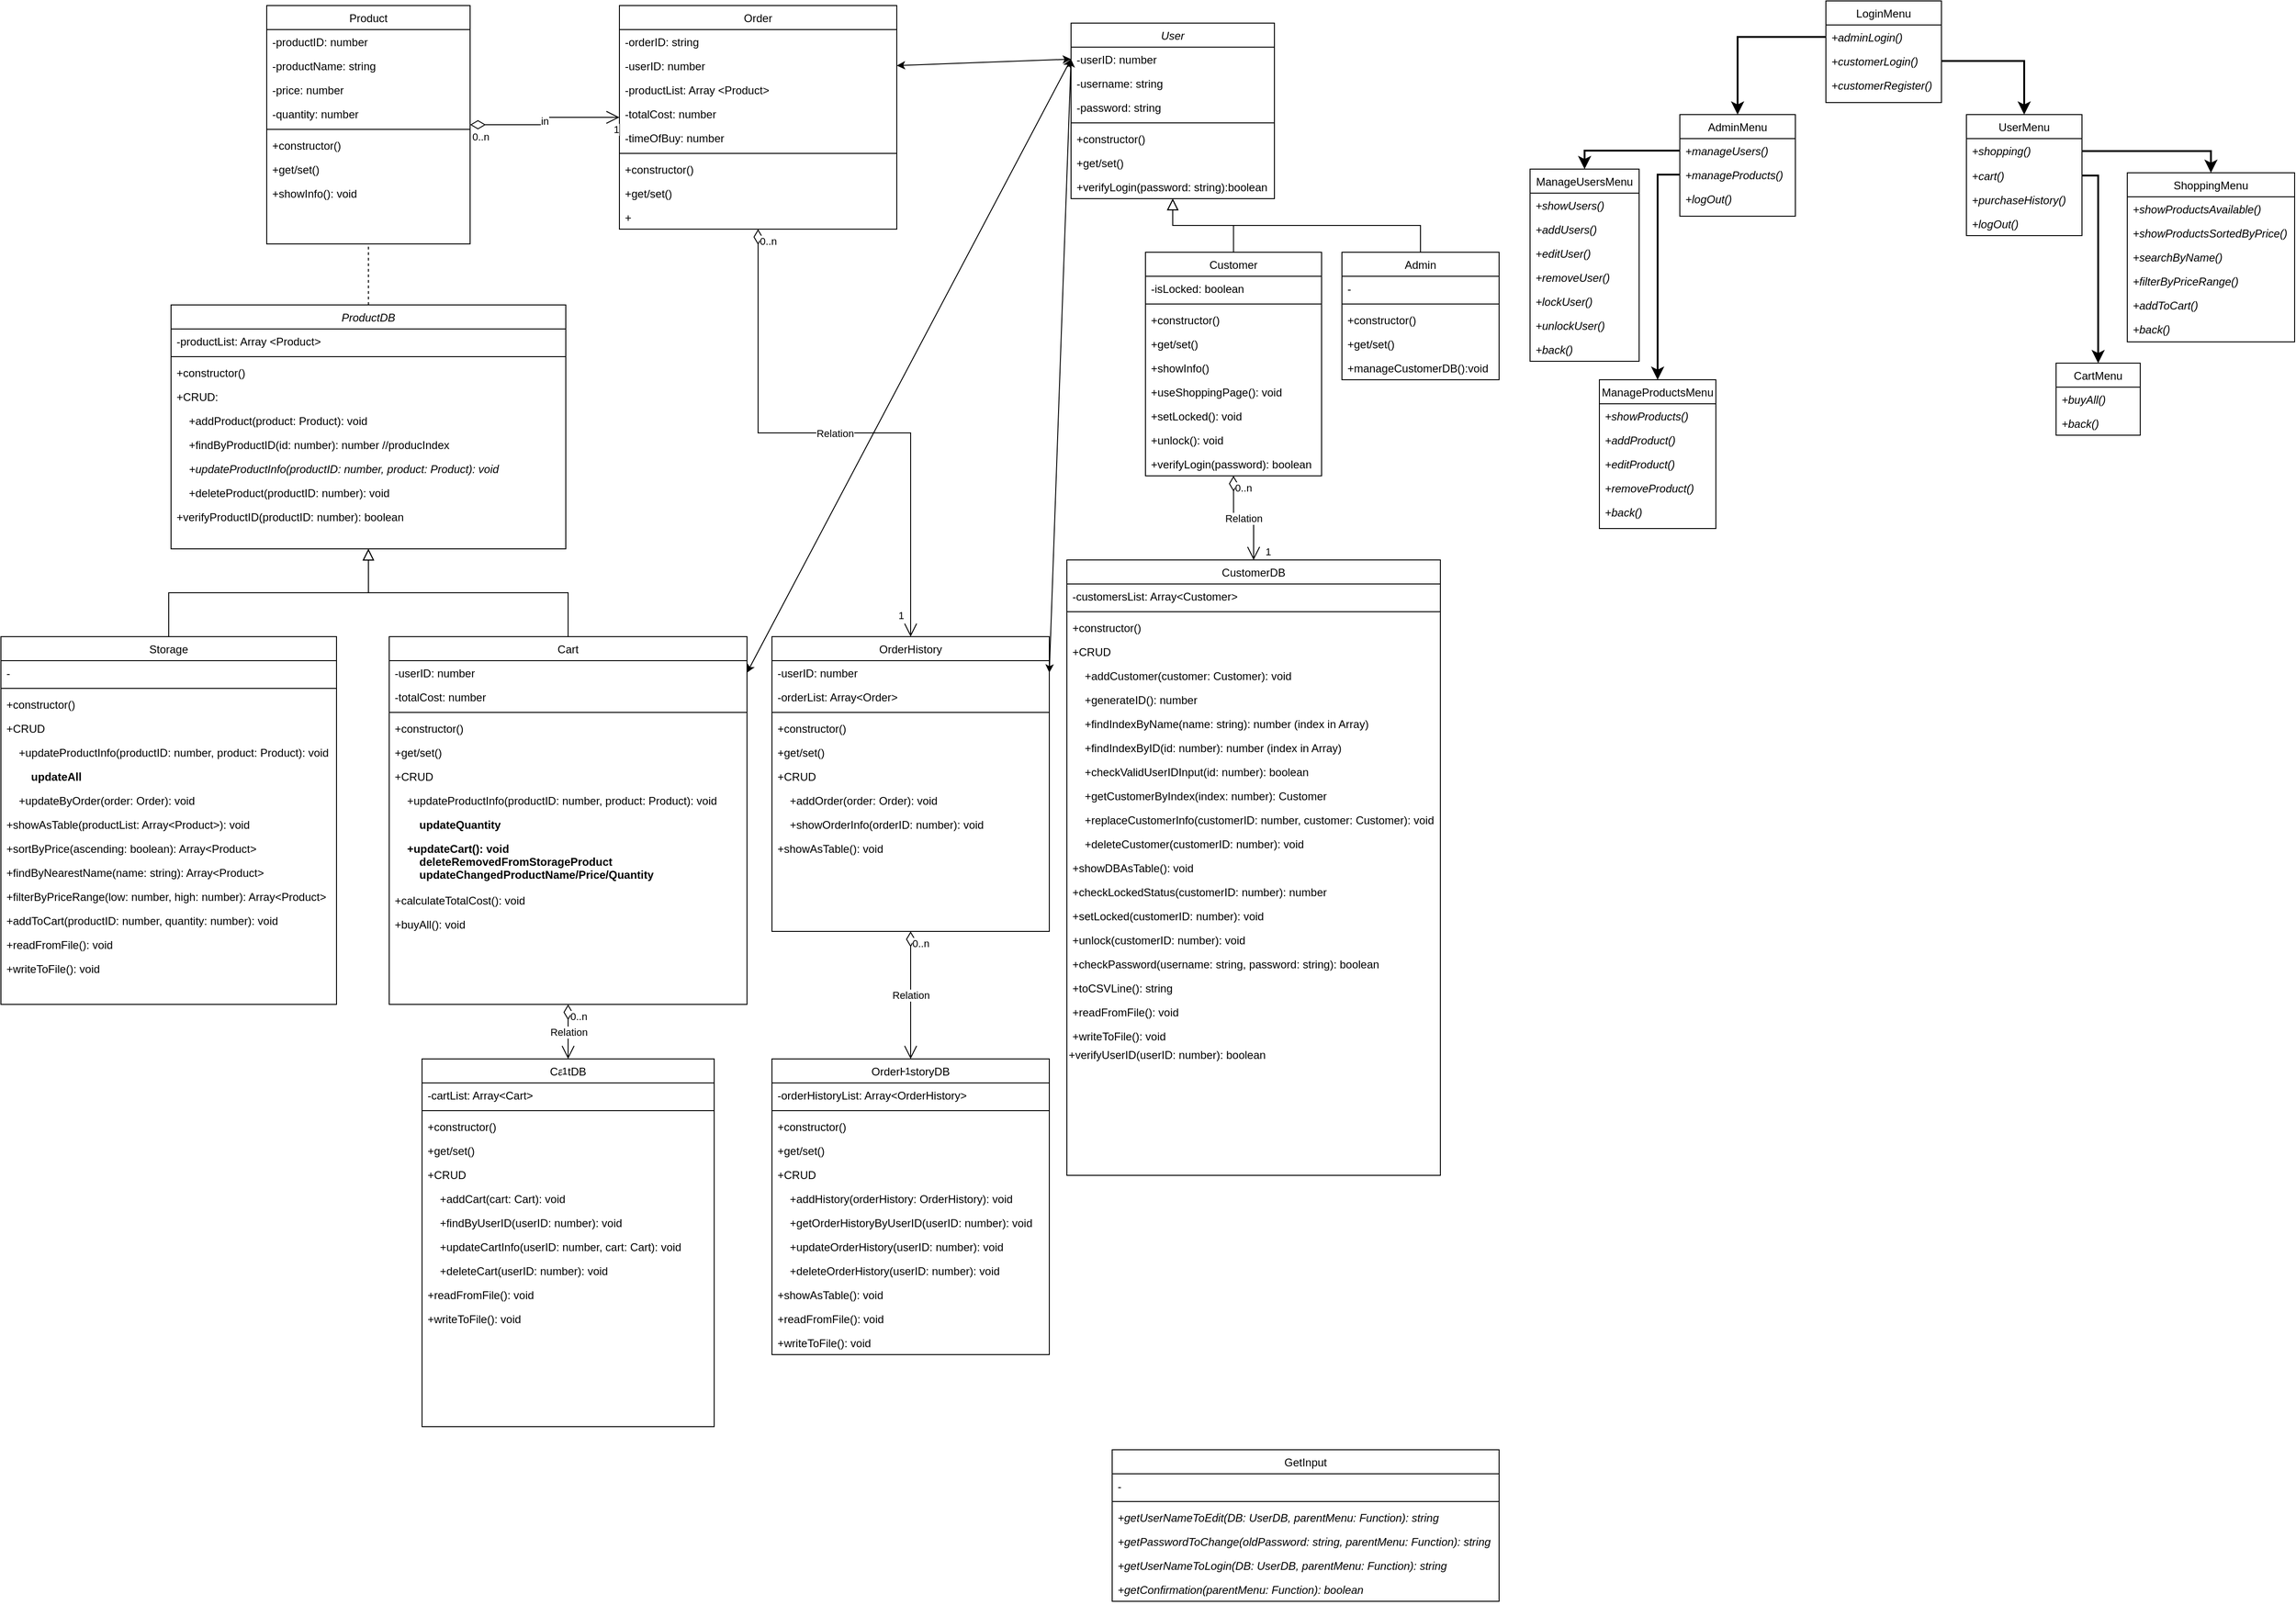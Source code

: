 <mxfile version="20.8.16" type="device"><diagram id="C5RBs43oDa-KdzZeNtuy" name="Page-1"><mxGraphModel dx="1621" dy="531" grid="0" gridSize="10" guides="1" tooltips="1" connect="1" arrows="1" fold="1" page="1" pageScale="1" pageWidth="827" pageHeight="1169" math="0" shadow="0"><root><mxCell id="WIyWlLk6GJQsqaUBKTNV-0"/><mxCell id="WIyWlLk6GJQsqaUBKTNV-1" parent="WIyWlLk6GJQsqaUBKTNV-0"/><mxCell id="zkfFHV4jXpPFQw0GAbJ--0" value="User" style="swimlane;fontStyle=2;align=center;verticalAlign=top;childLayout=stackLayout;horizontal=1;startSize=26;horizontalStack=0;resizeParent=1;resizeLast=0;collapsible=1;marginBottom=0;rounded=0;shadow=0;strokeWidth=1;" parent="WIyWlLk6GJQsqaUBKTNV-1" vertex="1"><mxGeometry x="330.5" y="40" width="220" height="190" as="geometry"><mxRectangle x="230" y="140" width="160" height="26" as="alternateBounds"/></mxGeometry></mxCell><mxCell id="zkfFHV4jXpPFQw0GAbJ--1" value="-userID: number" style="text;align=left;verticalAlign=top;spacingLeft=4;spacingRight=4;overflow=hidden;rotatable=0;points=[[0,0.5],[1,0.5]];portConstraint=eastwest;" parent="zkfFHV4jXpPFQw0GAbJ--0" vertex="1"><mxGeometry y="26" width="220" height="26" as="geometry"/></mxCell><mxCell id="LEdS41fq1tIYDErjTCFg-3" value="-username: string" style="text;align=left;verticalAlign=top;spacingLeft=4;spacingRight=4;overflow=hidden;rotatable=0;points=[[0,0.5],[1,0.5]];portConstraint=eastwest;" parent="zkfFHV4jXpPFQw0GAbJ--0" vertex="1"><mxGeometry y="52" width="220" height="26" as="geometry"/></mxCell><mxCell id="zkfFHV4jXpPFQw0GAbJ--3" value="-password: string" style="text;align=left;verticalAlign=top;spacingLeft=4;spacingRight=4;overflow=hidden;rotatable=0;points=[[0,0.5],[1,0.5]];portConstraint=eastwest;rounded=0;shadow=0;html=0;" parent="zkfFHV4jXpPFQw0GAbJ--0" vertex="1"><mxGeometry y="78" width="220" height="26" as="geometry"/></mxCell><mxCell id="zkfFHV4jXpPFQw0GAbJ--4" value="" style="line;html=1;strokeWidth=1;align=left;verticalAlign=middle;spacingTop=-1;spacingLeft=3;spacingRight=3;rotatable=0;labelPosition=right;points=[];portConstraint=eastwest;" parent="zkfFHV4jXpPFQw0GAbJ--0" vertex="1"><mxGeometry y="104" width="220" height="8" as="geometry"/></mxCell><mxCell id="zkfFHV4jXpPFQw0GAbJ--5" value="+constructor()" style="text;align=left;verticalAlign=top;spacingLeft=4;spacingRight=4;overflow=hidden;rotatable=0;points=[[0,0.5],[1,0.5]];portConstraint=eastwest;" parent="zkfFHV4jXpPFQw0GAbJ--0" vertex="1"><mxGeometry y="112" width="220" height="26" as="geometry"/></mxCell><mxCell id="LEdS41fq1tIYDErjTCFg-1" value="+get/set()" style="text;align=left;verticalAlign=top;spacingLeft=4;spacingRight=4;overflow=hidden;rotatable=0;points=[[0,0.5],[1,0.5]];portConstraint=eastwest;" parent="zkfFHV4jXpPFQw0GAbJ--0" vertex="1"><mxGeometry y="138" width="220" height="26" as="geometry"/></mxCell><mxCell id="LEdS41fq1tIYDErjTCFg-2" value="+verifyLogin(password: string):boolean" style="text;align=left;verticalAlign=top;spacingLeft=4;spacingRight=4;overflow=hidden;rotatable=0;points=[[0,0.5],[1,0.5]];portConstraint=eastwest;" parent="zkfFHV4jXpPFQw0GAbJ--0" vertex="1"><mxGeometry y="164" width="220" height="26" as="geometry"/></mxCell><mxCell id="zkfFHV4jXpPFQw0GAbJ--6" value="Customer" style="swimlane;fontStyle=0;align=center;verticalAlign=top;childLayout=stackLayout;horizontal=1;startSize=26;horizontalStack=0;resizeParent=1;resizeLast=0;collapsible=1;marginBottom=0;rounded=0;shadow=0;strokeWidth=1;" parent="WIyWlLk6GJQsqaUBKTNV-1" vertex="1"><mxGeometry x="411" y="288" width="190.5" height="242" as="geometry"><mxRectangle x="441.5" y="288" width="160" height="26" as="alternateBounds"/></mxGeometry></mxCell><mxCell id="zkfFHV4jXpPFQw0GAbJ--7" value="-isLocked: boolean" style="text;align=left;verticalAlign=top;spacingLeft=4;spacingRight=4;overflow=hidden;rotatable=0;points=[[0,0.5],[1,0.5]];portConstraint=eastwest;" parent="zkfFHV4jXpPFQw0GAbJ--6" vertex="1"><mxGeometry y="26" width="190.5" height="26" as="geometry"/></mxCell><mxCell id="zkfFHV4jXpPFQw0GAbJ--9" value="" style="line;html=1;strokeWidth=1;align=left;verticalAlign=middle;spacingTop=-1;spacingLeft=3;spacingRight=3;rotatable=0;labelPosition=right;points=[];portConstraint=eastwest;" parent="zkfFHV4jXpPFQw0GAbJ--6" vertex="1"><mxGeometry y="52" width="190.5" height="8" as="geometry"/></mxCell><mxCell id="LEdS41fq1tIYDErjTCFg-7" value="+constructor()" style="text;align=left;verticalAlign=top;spacingLeft=4;spacingRight=4;overflow=hidden;rotatable=0;points=[[0,0.5],[1,0.5]];portConstraint=eastwest;" parent="zkfFHV4jXpPFQw0GAbJ--6" vertex="1"><mxGeometry y="60" width="190.5" height="26" as="geometry"/></mxCell><mxCell id="LEdS41fq1tIYDErjTCFg-8" value="+get/set()" style="text;align=left;verticalAlign=top;spacingLeft=4;spacingRight=4;overflow=hidden;rotatable=0;points=[[0,0.5],[1,0.5]];portConstraint=eastwest;" parent="zkfFHV4jXpPFQw0GAbJ--6" vertex="1"><mxGeometry y="86" width="190.5" height="26" as="geometry"/></mxCell><mxCell id="7vM7d2wEi6mo-XLAPHhL-30" value="+showInfo()" style="text;align=left;verticalAlign=top;spacingLeft=4;spacingRight=4;overflow=hidden;rotatable=0;points=[[0,0.5],[1,0.5]];portConstraint=eastwest;" parent="zkfFHV4jXpPFQw0GAbJ--6" vertex="1"><mxGeometry y="112" width="190.5" height="26" as="geometry"/></mxCell><mxCell id="zkfFHV4jXpPFQw0GAbJ--10" value="+useShoppingPage(): void" style="text;align=left;verticalAlign=top;spacingLeft=4;spacingRight=4;overflow=hidden;rotatable=0;points=[[0,0.5],[1,0.5]];portConstraint=eastwest;fontStyle=0" parent="zkfFHV4jXpPFQw0GAbJ--6" vertex="1"><mxGeometry y="138" width="190.5" height="26" as="geometry"/></mxCell><mxCell id="LEdS41fq1tIYDErjTCFg-18" value="+setLocked(): void" style="text;align=left;verticalAlign=top;spacingLeft=4;spacingRight=4;overflow=hidden;rotatable=0;points=[[0,0.5],[1,0.5]];portConstraint=eastwest;fontStyle=0" parent="zkfFHV4jXpPFQw0GAbJ--6" vertex="1"><mxGeometry y="164" width="190.5" height="26" as="geometry"/></mxCell><mxCell id="LEdS41fq1tIYDErjTCFg-19" value="+unlock(): void" style="text;align=left;verticalAlign=top;spacingLeft=4;spacingRight=4;overflow=hidden;rotatable=0;points=[[0,0.5],[1,0.5]];portConstraint=eastwest;fontStyle=0" parent="zkfFHV4jXpPFQw0GAbJ--6" vertex="1"><mxGeometry y="190" width="190.5" height="26" as="geometry"/></mxCell><mxCell id="tPbMjOV6tl3u_0ciVMxa-1" value="+verifyLogin(password): boolean" style="text;align=left;verticalAlign=top;spacingLeft=4;spacingRight=4;overflow=hidden;rotatable=0;points=[[0,0.5],[1,0.5]];portConstraint=eastwest;fontStyle=0" parent="zkfFHV4jXpPFQw0GAbJ--6" vertex="1"><mxGeometry y="216" width="190.5" height="26" as="geometry"/></mxCell><mxCell id="zkfFHV4jXpPFQw0GAbJ--12" value="" style="endArrow=block;endSize=10;endFill=0;shadow=0;strokeWidth=1;rounded=0;edgeStyle=elbowEdgeStyle;elbow=vertical;" parent="WIyWlLk6GJQsqaUBKTNV-1" source="zkfFHV4jXpPFQw0GAbJ--6" target="zkfFHV4jXpPFQw0GAbJ--0" edge="1"><mxGeometry width="160" relative="1" as="geometry"><mxPoint x="300.5" y="125" as="sourcePoint"/><mxPoint x="300.5" y="125" as="targetPoint"/></mxGeometry></mxCell><mxCell id="zkfFHV4jXpPFQw0GAbJ--13" value="Admin" style="swimlane;fontStyle=0;align=center;verticalAlign=top;childLayout=stackLayout;horizontal=1;startSize=26;horizontalStack=0;resizeParent=1;resizeLast=0;collapsible=1;marginBottom=0;rounded=0;shadow=0;strokeWidth=1;" parent="WIyWlLk6GJQsqaUBKTNV-1" vertex="1"><mxGeometry x="623.5" y="288" width="170" height="138" as="geometry"><mxRectangle x="340" y="380" width="170" height="26" as="alternateBounds"/></mxGeometry></mxCell><mxCell id="zkfFHV4jXpPFQw0GAbJ--14" value="-" style="text;align=left;verticalAlign=top;spacingLeft=4;spacingRight=4;overflow=hidden;rotatable=0;points=[[0,0.5],[1,0.5]];portConstraint=eastwest;" parent="zkfFHV4jXpPFQw0GAbJ--13" vertex="1"><mxGeometry y="26" width="170" height="26" as="geometry"/></mxCell><mxCell id="zkfFHV4jXpPFQw0GAbJ--15" value="" style="line;html=1;strokeWidth=1;align=left;verticalAlign=middle;spacingTop=-1;spacingLeft=3;spacingRight=3;rotatable=0;labelPosition=right;points=[];portConstraint=eastwest;" parent="zkfFHV4jXpPFQw0GAbJ--13" vertex="1"><mxGeometry y="52" width="170" height="8" as="geometry"/></mxCell><mxCell id="LEdS41fq1tIYDErjTCFg-4" value="+constructor()" style="text;align=left;verticalAlign=top;spacingLeft=4;spacingRight=4;overflow=hidden;rotatable=0;points=[[0,0.5],[1,0.5]];portConstraint=eastwest;" parent="zkfFHV4jXpPFQw0GAbJ--13" vertex="1"><mxGeometry y="60" width="170" height="26" as="geometry"/></mxCell><mxCell id="LEdS41fq1tIYDErjTCFg-5" value="+get/set()" style="text;align=left;verticalAlign=top;spacingLeft=4;spacingRight=4;overflow=hidden;rotatable=0;points=[[0,0.5],[1,0.5]];portConstraint=eastwest;" parent="zkfFHV4jXpPFQw0GAbJ--13" vertex="1"><mxGeometry y="86" width="170" height="26" as="geometry"/></mxCell><mxCell id="LEdS41fq1tIYDErjTCFg-6" value="+manageCustomerDB():void" style="text;align=left;verticalAlign=top;spacingLeft=4;spacingRight=4;overflow=hidden;rotatable=0;points=[[0,0.5],[1,0.5]];portConstraint=eastwest;" parent="zkfFHV4jXpPFQw0GAbJ--13" vertex="1"><mxGeometry y="112" width="170" height="26" as="geometry"/></mxCell><mxCell id="zkfFHV4jXpPFQw0GAbJ--16" value="" style="endArrow=block;endSize=10;endFill=0;shadow=0;strokeWidth=1;rounded=0;edgeStyle=elbowEdgeStyle;elbow=vertical;" parent="WIyWlLk6GJQsqaUBKTNV-1" source="zkfFHV4jXpPFQw0GAbJ--13" target="zkfFHV4jXpPFQw0GAbJ--0" edge="1"><mxGeometry width="160" relative="1" as="geometry"><mxPoint x="310.5" y="295" as="sourcePoint"/><mxPoint x="410.5" y="193" as="targetPoint"/></mxGeometry></mxCell><mxCell id="LEdS41fq1tIYDErjTCFg-10" value="CustomerDB" style="swimlane;fontStyle=0;align=center;verticalAlign=top;childLayout=stackLayout;horizontal=1;startSize=26;horizontalStack=0;resizeParent=1;resizeLast=0;collapsible=1;marginBottom=0;rounded=0;shadow=0;strokeWidth=1;" parent="WIyWlLk6GJQsqaUBKTNV-1" vertex="1"><mxGeometry x="326" y="621" width="404" height="666" as="geometry"><mxRectangle x="326" y="573" width="160" height="26" as="alternateBounds"/></mxGeometry></mxCell><mxCell id="LEdS41fq1tIYDErjTCFg-11" value="-customersList: Array&lt;Customer&gt;" style="text;align=left;verticalAlign=top;spacingLeft=4;spacingRight=4;overflow=hidden;rotatable=0;points=[[0,0.5],[1,0.5]];portConstraint=eastwest;" parent="LEdS41fq1tIYDErjTCFg-10" vertex="1"><mxGeometry y="26" width="404" height="26" as="geometry"/></mxCell><mxCell id="LEdS41fq1tIYDErjTCFg-12" value="" style="line;html=1;strokeWidth=1;align=left;verticalAlign=middle;spacingTop=-1;spacingLeft=3;spacingRight=3;rotatable=0;labelPosition=right;points=[];portConstraint=eastwest;" parent="LEdS41fq1tIYDErjTCFg-10" vertex="1"><mxGeometry y="52" width="404" height="8" as="geometry"/></mxCell><mxCell id="LEdS41fq1tIYDErjTCFg-13" value="+constructor()" style="text;align=left;verticalAlign=top;spacingLeft=4;spacingRight=4;overflow=hidden;rotatable=0;points=[[0,0.5],[1,0.5]];portConstraint=eastwest;" parent="LEdS41fq1tIYDErjTCFg-10" vertex="1"><mxGeometry y="60" width="404" height="26" as="geometry"/></mxCell><mxCell id="LEdS41fq1tIYDErjTCFg-15" value="+CRUD" style="text;align=left;verticalAlign=top;spacingLeft=4;spacingRight=4;overflow=hidden;rotatable=0;points=[[0,0.5],[1,0.5]];portConstraint=eastwest;fontStyle=0" parent="LEdS41fq1tIYDErjTCFg-10" vertex="1"><mxGeometry y="86" width="404" height="26" as="geometry"/></mxCell><mxCell id="7vM7d2wEi6mo-XLAPHhL-26" value="    +addCustomer(customer: Customer): void" style="text;align=left;verticalAlign=top;spacingLeft=4;spacingRight=4;overflow=hidden;rotatable=0;points=[[0,0.5],[1,0.5]];portConstraint=eastwest;fontStyle=0" parent="LEdS41fq1tIYDErjTCFg-10" vertex="1"><mxGeometry y="112" width="404" height="26" as="geometry"/></mxCell><mxCell id="tPbMjOV6tl3u_0ciVMxa-6" value="    +generateID(): number" style="text;align=left;verticalAlign=top;spacingLeft=4;spacingRight=4;overflow=hidden;rotatable=0;points=[[0,0.5],[1,0.5]];portConstraint=eastwest;fontStyle=0" parent="LEdS41fq1tIYDErjTCFg-10" vertex="1"><mxGeometry y="138" width="404" height="26" as="geometry"/></mxCell><mxCell id="7vM7d2wEi6mo-XLAPHhL-27" value="    +findIndexByName(name: string): number (index in Array)" style="text;align=left;verticalAlign=top;spacingLeft=4;spacingRight=4;overflow=hidden;rotatable=0;points=[[0,0.5],[1,0.5]];portConstraint=eastwest;fontStyle=0" parent="LEdS41fq1tIYDErjTCFg-10" vertex="1"><mxGeometry y="164" width="404" height="26" as="geometry"/></mxCell><mxCell id="tPbMjOV6tl3u_0ciVMxa-2" value="    +findIndexByID(id: number): number (index in Array)" style="text;align=left;verticalAlign=top;spacingLeft=4;spacingRight=4;overflow=hidden;rotatable=0;points=[[0,0.5],[1,0.5]];portConstraint=eastwest;fontStyle=0" parent="LEdS41fq1tIYDErjTCFg-10" vertex="1"><mxGeometry y="190" width="404" height="26" as="geometry"/></mxCell><mxCell id="tPbMjOV6tl3u_0ciVMxa-11" value="    +checkValidUserIDInput(id: number): boolean" style="text;align=left;verticalAlign=top;spacingLeft=4;spacingRight=4;overflow=hidden;rotatable=0;points=[[0,0.5],[1,0.5]];portConstraint=eastwest;fontStyle=0" parent="LEdS41fq1tIYDErjTCFg-10" vertex="1"><mxGeometry y="216" width="404" height="26" as="geometry"/></mxCell><mxCell id="tPbMjOV6tl3u_0ciVMxa-4" value="    +getCustomerByIndex(index: number): Customer" style="text;align=left;verticalAlign=top;spacingLeft=4;spacingRight=4;overflow=hidden;rotatable=0;points=[[0,0.5],[1,0.5]];portConstraint=eastwest;fontStyle=0" parent="LEdS41fq1tIYDErjTCFg-10" vertex="1"><mxGeometry y="242" width="404" height="26" as="geometry"/></mxCell><mxCell id="7vM7d2wEi6mo-XLAPHhL-28" value="    +replaceCustomerInfo(customerID: number, customer: Customer): void" style="text;align=left;verticalAlign=top;spacingLeft=4;spacingRight=4;overflow=hidden;rotatable=0;points=[[0,0.5],[1,0.5]];portConstraint=eastwest;fontStyle=0" parent="LEdS41fq1tIYDErjTCFg-10" vertex="1"><mxGeometry y="268" width="404" height="26" as="geometry"/></mxCell><mxCell id="7vM7d2wEi6mo-XLAPHhL-29" value="    +deleteCustomer(customerID: number): void" style="text;align=left;verticalAlign=top;spacingLeft=4;spacingRight=4;overflow=hidden;rotatable=0;points=[[0,0.5],[1,0.5]];portConstraint=eastwest;fontStyle=0" parent="LEdS41fq1tIYDErjTCFg-10" vertex="1"><mxGeometry y="294" width="404" height="26" as="geometry"/></mxCell><mxCell id="tPbMjOV6tl3u_0ciVMxa-9" value="+showDBAsTable(): void" style="text;align=left;verticalAlign=top;spacingLeft=4;spacingRight=4;overflow=hidden;rotatable=0;points=[[0,0.5],[1,0.5]];portConstraint=eastwest;fontStyle=0" parent="LEdS41fq1tIYDErjTCFg-10" vertex="1"><mxGeometry y="320" width="404" height="26" as="geometry"/></mxCell><mxCell id="tPbMjOV6tl3u_0ciVMxa-10" value="+checkLockedStatus(customerID: number): number" style="text;align=left;verticalAlign=top;spacingLeft=4;spacingRight=4;overflow=hidden;rotatable=0;points=[[0,0.5],[1,0.5]];portConstraint=eastwest;fontStyle=0" parent="LEdS41fq1tIYDErjTCFg-10" vertex="1"><mxGeometry y="346" width="404" height="26" as="geometry"/></mxCell><mxCell id="LEdS41fq1tIYDErjTCFg-20" value="+setLocked(customerID: number): void" style="text;align=left;verticalAlign=top;spacingLeft=4;spacingRight=4;overflow=hidden;rotatable=0;points=[[0,0.5],[1,0.5]];portConstraint=eastwest;fontStyle=0" parent="LEdS41fq1tIYDErjTCFg-10" vertex="1"><mxGeometry y="372" width="404" height="26" as="geometry"/></mxCell><mxCell id="LEdS41fq1tIYDErjTCFg-17" value="+unlock(customerID: number): void" style="text;align=left;verticalAlign=top;spacingLeft=4;spacingRight=4;overflow=hidden;rotatable=0;points=[[0,0.5],[1,0.5]];portConstraint=eastwest;fontStyle=0" parent="LEdS41fq1tIYDErjTCFg-10" vertex="1"><mxGeometry y="398" width="404" height="26" as="geometry"/></mxCell><mxCell id="tPbMjOV6tl3u_0ciVMxa-7" value="+checkPassword(username: string, password: string): boolean" style="text;align=left;verticalAlign=top;spacingLeft=4;spacingRight=4;overflow=hidden;rotatable=0;points=[[0,0.5],[1,0.5]];portConstraint=eastwest;fontStyle=0" parent="LEdS41fq1tIYDErjTCFg-10" vertex="1"><mxGeometry y="424" width="404" height="26" as="geometry"/></mxCell><mxCell id="tPbMjOV6tl3u_0ciVMxa-8" value="+toCSVLine(): string" style="text;align=left;verticalAlign=top;spacingLeft=4;spacingRight=4;overflow=hidden;rotatable=0;points=[[0,0.5],[1,0.5]];portConstraint=eastwest;fontStyle=0" parent="LEdS41fq1tIYDErjTCFg-10" vertex="1"><mxGeometry y="450" width="404" height="26" as="geometry"/></mxCell><mxCell id="7vM7d2wEi6mo-XLAPHhL-21" value="+readFromFile(): void" style="text;align=left;verticalAlign=top;spacingLeft=4;spacingRight=4;overflow=hidden;rotatable=0;points=[[0,0.5],[1,0.5]];portConstraint=eastwest;fontStyle=0" parent="LEdS41fq1tIYDErjTCFg-10" vertex="1"><mxGeometry y="476" width="404" height="26" as="geometry"/></mxCell><mxCell id="7vM7d2wEi6mo-XLAPHhL-22" value="+writeToFile(): void" style="text;align=left;verticalAlign=top;spacingLeft=4;spacingRight=4;overflow=hidden;rotatable=0;points=[[0,0.5],[1,0.5]];portConstraint=eastwest;fontStyle=0" parent="LEdS41fq1tIYDErjTCFg-10" vertex="1"><mxGeometry y="502" width="404" height="26" as="geometry"/></mxCell><mxCell id="LEdS41fq1tIYDErjTCFg-21" value="Product" style="swimlane;fontStyle=0;align=center;verticalAlign=top;childLayout=stackLayout;horizontal=1;startSize=26;horizontalStack=0;resizeParent=1;resizeLast=0;collapsible=1;marginBottom=0;rounded=0;shadow=0;strokeWidth=1;" parent="WIyWlLk6GJQsqaUBKTNV-1" vertex="1"><mxGeometry x="-539.5" y="21" width="220" height="258" as="geometry"><mxRectangle x="-539.5" y="21" width="160" height="26" as="alternateBounds"/></mxGeometry></mxCell><mxCell id="LEdS41fq1tIYDErjTCFg-22" value="-productID: number" style="text;align=left;verticalAlign=top;spacingLeft=4;spacingRight=4;overflow=hidden;rotatable=0;points=[[0,0.5],[1,0.5]];portConstraint=eastwest;" parent="LEdS41fq1tIYDErjTCFg-21" vertex="1"><mxGeometry y="26" width="220" height="26" as="geometry"/></mxCell><mxCell id="LEdS41fq1tIYDErjTCFg-23" value="-productName: string" style="text;align=left;verticalAlign=top;spacingLeft=4;spacingRight=4;overflow=hidden;rotatable=0;points=[[0,0.5],[1,0.5]];portConstraint=eastwest;" parent="LEdS41fq1tIYDErjTCFg-21" vertex="1"><mxGeometry y="52" width="220" height="26" as="geometry"/></mxCell><mxCell id="LEdS41fq1tIYDErjTCFg-29" value="-price: number" style="text;align=left;verticalAlign=top;spacingLeft=4;spacingRight=4;overflow=hidden;rotatable=0;points=[[0,0.5],[1,0.5]];portConstraint=eastwest;rounded=0;shadow=0;html=0;" parent="LEdS41fq1tIYDErjTCFg-21" vertex="1"><mxGeometry y="78" width="220" height="26" as="geometry"/></mxCell><mxCell id="LEdS41fq1tIYDErjTCFg-24" value="-quantity: number" style="text;align=left;verticalAlign=top;spacingLeft=4;spacingRight=4;overflow=hidden;rotatable=0;points=[[0,0.5],[1,0.5]];portConstraint=eastwest;rounded=0;shadow=0;html=0;fontStyle=0" parent="LEdS41fq1tIYDErjTCFg-21" vertex="1"><mxGeometry y="104" width="220" height="26" as="geometry"/></mxCell><mxCell id="LEdS41fq1tIYDErjTCFg-25" value="" style="line;html=1;strokeWidth=1;align=left;verticalAlign=middle;spacingTop=-1;spacingLeft=3;spacingRight=3;rotatable=0;labelPosition=right;points=[];portConstraint=eastwest;" parent="LEdS41fq1tIYDErjTCFg-21" vertex="1"><mxGeometry y="130" width="220" height="8" as="geometry"/></mxCell><mxCell id="LEdS41fq1tIYDErjTCFg-26" value="+constructor()" style="text;align=left;verticalAlign=top;spacingLeft=4;spacingRight=4;overflow=hidden;rotatable=0;points=[[0,0.5],[1,0.5]];portConstraint=eastwest;" parent="LEdS41fq1tIYDErjTCFg-21" vertex="1"><mxGeometry y="138" width="220" height="26" as="geometry"/></mxCell><mxCell id="LEdS41fq1tIYDErjTCFg-27" value="+get/set()" style="text;align=left;verticalAlign=top;spacingLeft=4;spacingRight=4;overflow=hidden;rotatable=0;points=[[0,0.5],[1,0.5]];portConstraint=eastwest;" parent="LEdS41fq1tIYDErjTCFg-21" vertex="1"><mxGeometry y="164" width="220" height="26" as="geometry"/></mxCell><mxCell id="LEdS41fq1tIYDErjTCFg-28" value="+showInfo(): void" style="text;align=left;verticalAlign=top;spacingLeft=4;spacingRight=4;overflow=hidden;rotatable=0;points=[[0,0.5],[1,0.5]];portConstraint=eastwest;" parent="LEdS41fq1tIYDErjTCFg-21" vertex="1"><mxGeometry y="190" width="220" height="26" as="geometry"/></mxCell><mxCell id="LEdS41fq1tIYDErjTCFg-30" value="ProductDB" style="swimlane;fontStyle=2;align=center;verticalAlign=top;childLayout=stackLayout;horizontal=1;startSize=26;horizontalStack=0;resizeParent=1;resizeLast=0;collapsible=1;marginBottom=0;rounded=0;shadow=0;strokeWidth=1;" parent="WIyWlLk6GJQsqaUBKTNV-1" vertex="1"><mxGeometry x="-643" y="345" width="427" height="264" as="geometry"><mxRectangle x="230" y="140" width="160" height="26" as="alternateBounds"/></mxGeometry></mxCell><mxCell id="LEdS41fq1tIYDErjTCFg-31" value="-productList: Array &lt;Product&gt;" style="text;align=left;verticalAlign=top;spacingLeft=4;spacingRight=4;overflow=hidden;rotatable=0;points=[[0,0.5],[1,0.5]];portConstraint=eastwest;" parent="LEdS41fq1tIYDErjTCFg-30" vertex="1"><mxGeometry y="26" width="427" height="26" as="geometry"/></mxCell><mxCell id="LEdS41fq1tIYDErjTCFg-35" value="" style="line;html=1;strokeWidth=1;align=left;verticalAlign=middle;spacingTop=-1;spacingLeft=3;spacingRight=3;rotatable=0;labelPosition=right;points=[];portConstraint=eastwest;" parent="LEdS41fq1tIYDErjTCFg-30" vertex="1"><mxGeometry y="52" width="427" height="8" as="geometry"/></mxCell><mxCell id="LEdS41fq1tIYDErjTCFg-36" value="+constructor()" style="text;align=left;verticalAlign=top;spacingLeft=4;spacingRight=4;overflow=hidden;rotatable=0;points=[[0,0.5],[1,0.5]];portConstraint=eastwest;" parent="LEdS41fq1tIYDErjTCFg-30" vertex="1"><mxGeometry y="60" width="427" height="26" as="geometry"/></mxCell><mxCell id="LEdS41fq1tIYDErjTCFg-38" value="+CRUD:" style="text;align=left;verticalAlign=top;spacingLeft=4;spacingRight=4;overflow=hidden;rotatable=0;points=[[0,0.5],[1,0.5]];portConstraint=eastwest;fontStyle=0" parent="LEdS41fq1tIYDErjTCFg-30" vertex="1"><mxGeometry y="86" width="427" height="26" as="geometry"/></mxCell><mxCell id="LEdS41fq1tIYDErjTCFg-54" value="    +addProduct(product: Product): void" style="text;align=left;verticalAlign=top;spacingLeft=4;spacingRight=4;overflow=hidden;rotatable=0;points=[[0,0.5],[1,0.5]];portConstraint=eastwest;fontStyle=0" parent="LEdS41fq1tIYDErjTCFg-30" vertex="1"><mxGeometry y="112" width="427" height="26" as="geometry"/></mxCell><mxCell id="LEdS41fq1tIYDErjTCFg-55" value="    +findByProductID(id: number): number //producIndex" style="text;align=left;verticalAlign=top;spacingLeft=4;spacingRight=4;overflow=hidden;rotatable=0;points=[[0,0.5],[1,0.5]];portConstraint=eastwest;fontStyle=0" parent="LEdS41fq1tIYDErjTCFg-30" vertex="1"><mxGeometry y="138" width="427" height="26" as="geometry"/></mxCell><mxCell id="LEdS41fq1tIYDErjTCFg-56" value="    +updateProductInfo(productID: number, product: Product): void" style="text;align=left;verticalAlign=top;spacingLeft=4;spacingRight=4;overflow=hidden;rotatable=0;points=[[0,0.5],[1,0.5]];portConstraint=eastwest;fontStyle=2" parent="LEdS41fq1tIYDErjTCFg-30" vertex="1"><mxGeometry y="164" width="427" height="26" as="geometry"/></mxCell><mxCell id="LEdS41fq1tIYDErjTCFg-57" value="    +deleteProduct(productID: number): void" style="text;align=left;verticalAlign=top;spacingLeft=4;spacingRight=4;overflow=hidden;rotatable=0;points=[[0,0.5],[1,0.5]];portConstraint=eastwest;fontStyle=0" parent="LEdS41fq1tIYDErjTCFg-30" vertex="1"><mxGeometry y="190" width="427" height="26" as="geometry"/></mxCell><mxCell id="LEdS41fq1tIYDErjTCFg-39" value="+verifyProductID(productID: number): boolean" style="text;align=left;verticalAlign=top;spacingLeft=4;spacingRight=4;overflow=hidden;rotatable=0;points=[[0,0.5],[1,0.5]];portConstraint=eastwest;fontStyle=0" parent="LEdS41fq1tIYDErjTCFg-30" vertex="1"><mxGeometry y="216" width="427" height="26" as="geometry"/></mxCell><mxCell id="LEdS41fq1tIYDErjTCFg-42" value="Order" style="swimlane;fontStyle=0;align=center;verticalAlign=top;childLayout=stackLayout;horizontal=1;startSize=26;horizontalStack=0;resizeParent=1;resizeLast=0;collapsible=1;marginBottom=0;rounded=0;shadow=0;strokeWidth=1;" parent="WIyWlLk6GJQsqaUBKTNV-1" vertex="1"><mxGeometry x="-158" y="21" width="300" height="242" as="geometry"><mxRectangle x="-158" y="21" width="160" height="26" as="alternateBounds"/></mxGeometry></mxCell><mxCell id="LEdS41fq1tIYDErjTCFg-43" value="-orderID: string" style="text;align=left;verticalAlign=top;spacingLeft=4;spacingRight=4;overflow=hidden;rotatable=0;points=[[0,0.5],[1,0.5]];portConstraint=eastwest;" parent="LEdS41fq1tIYDErjTCFg-42" vertex="1"><mxGeometry y="26" width="300" height="26" as="geometry"/></mxCell><mxCell id="7vM7d2wEi6mo-XLAPHhL-37" value="-userID: number" style="text;align=left;verticalAlign=top;spacingLeft=4;spacingRight=4;overflow=hidden;rotatable=0;points=[[0,0.5],[1,0.5]];portConstraint=eastwest;" parent="LEdS41fq1tIYDErjTCFg-42" vertex="1"><mxGeometry y="52" width="300" height="26" as="geometry"/></mxCell><mxCell id="LEdS41fq1tIYDErjTCFg-138" value="-productList: Array &lt;Product&gt;" style="text;align=left;verticalAlign=top;spacingLeft=4;spacingRight=4;overflow=hidden;rotatable=0;points=[[0,0.5],[1,0.5]];portConstraint=eastwest;" parent="LEdS41fq1tIYDErjTCFg-42" vertex="1"><mxGeometry y="78" width="300" height="26" as="geometry"/></mxCell><mxCell id="LEdS41fq1tIYDErjTCFg-140" value="-totalCost: number" style="text;align=left;verticalAlign=top;spacingLeft=4;spacingRight=4;overflow=hidden;rotatable=0;points=[[0,0.5],[1,0.5]];portConstraint=eastwest;" parent="LEdS41fq1tIYDErjTCFg-42" vertex="1"><mxGeometry y="104" width="300" height="26" as="geometry"/></mxCell><mxCell id="LEdS41fq1tIYDErjTCFg-137" value="-timeOfBuy: number" style="text;align=left;verticalAlign=top;spacingLeft=4;spacingRight=4;overflow=hidden;rotatable=0;points=[[0,0.5],[1,0.5]];portConstraint=eastwest;" parent="LEdS41fq1tIYDErjTCFg-42" vertex="1"><mxGeometry y="130" width="300" height="26" as="geometry"/></mxCell><mxCell id="LEdS41fq1tIYDErjTCFg-44" value="" style="line;html=1;strokeWidth=1;align=left;verticalAlign=middle;spacingTop=-1;spacingLeft=3;spacingRight=3;rotatable=0;labelPosition=right;points=[];portConstraint=eastwest;" parent="LEdS41fq1tIYDErjTCFg-42" vertex="1"><mxGeometry y="156" width="300" height="8" as="geometry"/></mxCell><mxCell id="LEdS41fq1tIYDErjTCFg-45" value="+constructor()" style="text;align=left;verticalAlign=top;spacingLeft=4;spacingRight=4;overflow=hidden;rotatable=0;points=[[0,0.5],[1,0.5]];portConstraint=eastwest;" parent="LEdS41fq1tIYDErjTCFg-42" vertex="1"><mxGeometry y="164" width="300" height="26" as="geometry"/></mxCell><mxCell id="LEdS41fq1tIYDErjTCFg-46" value="+get/set()" style="text;align=left;verticalAlign=top;spacingLeft=4;spacingRight=4;overflow=hidden;rotatable=0;points=[[0,0.5],[1,0.5]];portConstraint=eastwest;" parent="LEdS41fq1tIYDErjTCFg-42" vertex="1"><mxGeometry y="190" width="300" height="26" as="geometry"/></mxCell><mxCell id="LEdS41fq1tIYDErjTCFg-47" value="+" style="text;align=left;verticalAlign=top;spacingLeft=4;spacingRight=4;overflow=hidden;rotatable=0;points=[[0,0.5],[1,0.5]];portConstraint=eastwest;fontStyle=0" parent="LEdS41fq1tIYDErjTCFg-42" vertex="1"><mxGeometry y="216" width="300" height="26" as="geometry"/></mxCell><mxCell id="LEdS41fq1tIYDErjTCFg-48" value="Cart" style="swimlane;fontStyle=0;align=center;verticalAlign=top;childLayout=stackLayout;horizontal=1;startSize=26;horizontalStack=0;resizeParent=1;resizeLast=0;collapsible=1;marginBottom=0;rounded=0;shadow=0;strokeWidth=1;" parent="WIyWlLk6GJQsqaUBKTNV-1" vertex="1"><mxGeometry x="-407" y="704" width="387" height="398" as="geometry"><mxRectangle x="-407" y="704" width="160" height="26" as="alternateBounds"/></mxGeometry></mxCell><mxCell id="LEdS41fq1tIYDErjTCFg-49" value="-userID: number" style="text;align=left;verticalAlign=top;spacingLeft=4;spacingRight=4;overflow=hidden;rotatable=0;points=[[0,0.5],[1,0.5]];portConstraint=eastwest;" parent="LEdS41fq1tIYDErjTCFg-48" vertex="1"><mxGeometry y="26" width="387" height="26" as="geometry"/></mxCell><mxCell id="LEdS41fq1tIYDErjTCFg-62" value="-totalCost: number" style="text;align=left;verticalAlign=top;spacingLeft=4;spacingRight=4;overflow=hidden;rotatable=0;points=[[0,0.5],[1,0.5]];portConstraint=eastwest;" parent="LEdS41fq1tIYDErjTCFg-48" vertex="1"><mxGeometry y="52" width="387" height="26" as="geometry"/></mxCell><mxCell id="LEdS41fq1tIYDErjTCFg-50" value="" style="line;html=1;strokeWidth=1;align=left;verticalAlign=middle;spacingTop=-1;spacingLeft=3;spacingRight=3;rotatable=0;labelPosition=right;points=[];portConstraint=eastwest;" parent="LEdS41fq1tIYDErjTCFg-48" vertex="1"><mxGeometry y="78" width="387" height="8" as="geometry"/></mxCell><mxCell id="LEdS41fq1tIYDErjTCFg-51" value="+constructor()" style="text;align=left;verticalAlign=top;spacingLeft=4;spacingRight=4;overflow=hidden;rotatable=0;points=[[0,0.5],[1,0.5]];portConstraint=eastwest;" parent="LEdS41fq1tIYDErjTCFg-48" vertex="1"><mxGeometry y="86" width="387" height="26" as="geometry"/></mxCell><mxCell id="LEdS41fq1tIYDErjTCFg-70" value="+get/set()" style="text;align=left;verticalAlign=top;spacingLeft=4;spacingRight=4;overflow=hidden;rotatable=0;points=[[0,0.5],[1,0.5]];portConstraint=eastwest;" parent="LEdS41fq1tIYDErjTCFg-48" vertex="1"><mxGeometry y="112" width="387" height="26" as="geometry"/></mxCell><mxCell id="LEdS41fq1tIYDErjTCFg-52" value="+CRUD" style="text;align=left;verticalAlign=top;spacingLeft=4;spacingRight=4;overflow=hidden;rotatable=0;points=[[0,0.5],[1,0.5]];portConstraint=eastwest;" parent="LEdS41fq1tIYDErjTCFg-48" vertex="1"><mxGeometry y="138" width="387" height="26" as="geometry"/></mxCell><mxCell id="LEdS41fq1tIYDErjTCFg-134" value="    +updateProductInfo(productID: number, product: Product): void" style="text;align=left;verticalAlign=top;spacingLeft=4;spacingRight=4;overflow=hidden;rotatable=0;points=[[0,0.5],[1,0.5]];portConstraint=eastwest;fontStyle=0" parent="LEdS41fq1tIYDErjTCFg-48" vertex="1"><mxGeometry y="164" width="387" height="26" as="geometry"/></mxCell><mxCell id="LEdS41fq1tIYDErjTCFg-65" value="        updateQuantity" style="text;align=left;verticalAlign=top;spacingLeft=4;spacingRight=4;overflow=hidden;rotatable=0;points=[[0,0.5],[1,0.5]];portConstraint=eastwest;fontStyle=1" parent="LEdS41fq1tIYDErjTCFg-48" vertex="1"><mxGeometry y="190" width="387" height="26" as="geometry"/></mxCell><mxCell id="LEdS41fq1tIYDErjTCFg-157" value="    +updateCart(): void&#10;        deleteRemovedFromStorageProduct&#10;        updateChangedProductName/Price/Quantity" style="text;align=left;verticalAlign=top;spacingLeft=4;spacingRight=4;overflow=hidden;rotatable=0;points=[[0,0.5],[1,0.5]];portConstraint=eastwest;fontStyle=1" parent="LEdS41fq1tIYDErjTCFg-48" vertex="1"><mxGeometry y="216" width="387" height="56" as="geometry"/></mxCell><mxCell id="LEdS41fq1tIYDErjTCFg-53" value="+calculateTotalCost(): void" style="text;align=left;verticalAlign=top;spacingLeft=4;spacingRight=4;overflow=hidden;rotatable=0;points=[[0,0.5],[1,0.5]];portConstraint=eastwest;fontStyle=0" parent="LEdS41fq1tIYDErjTCFg-48" vertex="1"><mxGeometry y="272" width="387" height="26" as="geometry"/></mxCell><mxCell id="LEdS41fq1tIYDErjTCFg-71" value="+buyAll(): void" style="text;align=left;verticalAlign=top;spacingLeft=4;spacingRight=4;overflow=hidden;rotatable=0;points=[[0,0.5],[1,0.5]];portConstraint=eastwest;fontStyle=0" parent="LEdS41fq1tIYDErjTCFg-48" vertex="1"><mxGeometry y="298" width="387" height="26" as="geometry"/></mxCell><mxCell id="LEdS41fq1tIYDErjTCFg-114" value="Storage" style="swimlane;fontStyle=0;align=center;verticalAlign=top;childLayout=stackLayout;horizontal=1;startSize=26;horizontalStack=0;resizeParent=1;resizeLast=0;collapsible=1;marginBottom=0;rounded=0;shadow=0;strokeWidth=1;" parent="WIyWlLk6GJQsqaUBKTNV-1" vertex="1"><mxGeometry x="-827" y="704" width="363" height="398" as="geometry"><mxRectangle x="230" y="140" width="160" height="26" as="alternateBounds"/></mxGeometry></mxCell><mxCell id="LEdS41fq1tIYDErjTCFg-118" value="-" style="text;align=left;verticalAlign=top;spacingLeft=4;spacingRight=4;overflow=hidden;rotatable=0;points=[[0,0.5],[1,0.5]];portConstraint=eastwest;" parent="LEdS41fq1tIYDErjTCFg-114" vertex="1"><mxGeometry y="26" width="363" height="26" as="geometry"/></mxCell><mxCell id="LEdS41fq1tIYDErjTCFg-119" value="" style="line;html=1;strokeWidth=1;align=left;verticalAlign=middle;spacingTop=-1;spacingLeft=3;spacingRight=3;rotatable=0;labelPosition=right;points=[];portConstraint=eastwest;" parent="LEdS41fq1tIYDErjTCFg-114" vertex="1"><mxGeometry y="52" width="363" height="8" as="geometry"/></mxCell><mxCell id="LEdS41fq1tIYDErjTCFg-120" value="+constructor()" style="text;align=left;verticalAlign=top;spacingLeft=4;spacingRight=4;overflow=hidden;rotatable=0;points=[[0,0.5],[1,0.5]];portConstraint=eastwest;" parent="LEdS41fq1tIYDErjTCFg-114" vertex="1"><mxGeometry y="60" width="363" height="26" as="geometry"/></mxCell><mxCell id="LEdS41fq1tIYDErjTCFg-122" value="+CRUD" style="text;align=left;verticalAlign=top;spacingLeft=4;spacingRight=4;overflow=hidden;rotatable=0;points=[[0,0.5],[1,0.5]];portConstraint=eastwest;" parent="LEdS41fq1tIYDErjTCFg-114" vertex="1"><mxGeometry y="86" width="363" height="26" as="geometry"/></mxCell><mxCell id="LEdS41fq1tIYDErjTCFg-136" value="    +updateProductInfo(productID: number, product: Product): void" style="text;align=left;verticalAlign=top;spacingLeft=4;spacingRight=4;overflow=hidden;rotatable=0;points=[[0,0.5],[1,0.5]];portConstraint=eastwest;fontStyle=0" parent="LEdS41fq1tIYDErjTCFg-114" vertex="1"><mxGeometry y="112" width="363" height="26" as="geometry"/></mxCell><mxCell id="LEdS41fq1tIYDErjTCFg-126" value="        updateAll" style="text;align=left;verticalAlign=top;spacingLeft=4;spacingRight=4;overflow=hidden;rotatable=0;points=[[0,0.5],[1,0.5]];portConstraint=eastwest;fontStyle=1" parent="LEdS41fq1tIYDErjTCFg-114" vertex="1"><mxGeometry y="138" width="363" height="26" as="geometry"/></mxCell><mxCell id="7vM7d2wEi6mo-XLAPHhL-54" value="    +updateByOrder(order: Order): void" style="text;align=left;verticalAlign=top;spacingLeft=4;spacingRight=4;overflow=hidden;rotatable=0;points=[[0,0.5],[1,0.5]];portConstraint=eastwest;fontStyle=0" parent="LEdS41fq1tIYDErjTCFg-114" vertex="1"><mxGeometry y="164" width="363" height="26" as="geometry"/></mxCell><mxCell id="LEdS41fq1tIYDErjTCFg-158" value="+showAsTable(productList: Array&lt;Product&gt;): void" style="text;align=left;verticalAlign=top;spacingLeft=4;spacingRight=4;overflow=hidden;rotatable=0;points=[[0,0.5],[1,0.5]];portConstraint=eastwest;fontStyle=0" parent="LEdS41fq1tIYDErjTCFg-114" vertex="1"><mxGeometry y="190" width="363" height="26" as="geometry"/></mxCell><mxCell id="LEdS41fq1tIYDErjTCFg-159" value="+sortByPrice(ascending: boolean): Array&lt;Product&gt;" style="text;align=left;verticalAlign=top;spacingLeft=4;spacingRight=4;overflow=hidden;rotatable=0;points=[[0,0.5],[1,0.5]];portConstraint=eastwest;fontStyle=0" parent="LEdS41fq1tIYDErjTCFg-114" vertex="1"><mxGeometry y="216" width="363" height="26" as="geometry"/></mxCell><mxCell id="LEdS41fq1tIYDErjTCFg-160" value="+findByNearestName(name: string): Array&lt;Product&gt;" style="text;align=left;verticalAlign=top;spacingLeft=4;spacingRight=4;overflow=hidden;rotatable=0;points=[[0,0.5],[1,0.5]];portConstraint=eastwest;fontStyle=0" parent="LEdS41fq1tIYDErjTCFg-114" vertex="1"><mxGeometry y="242" width="363" height="26" as="geometry"/></mxCell><mxCell id="LEdS41fq1tIYDErjTCFg-161" value="+filterByPriceRange(low: number, high: number): Array&lt;Product&gt;" style="text;align=left;verticalAlign=top;spacingLeft=4;spacingRight=4;overflow=hidden;rotatable=0;points=[[0,0.5],[1,0.5]];portConstraint=eastwest;fontStyle=0" parent="LEdS41fq1tIYDErjTCFg-114" vertex="1"><mxGeometry y="268" width="363" height="26" as="geometry"/></mxCell><mxCell id="7vM7d2wEi6mo-XLAPHhL-0" value="+addToCart(productID: number, quantity: number): void" style="text;align=left;verticalAlign=top;spacingLeft=4;spacingRight=4;overflow=hidden;rotatable=0;points=[[0,0.5],[1,0.5]];portConstraint=eastwest;fontStyle=0" parent="LEdS41fq1tIYDErjTCFg-114" vertex="1"><mxGeometry y="294" width="363" height="26" as="geometry"/></mxCell><mxCell id="7vM7d2wEi6mo-XLAPHhL-17" value="+readFromFile(): void" style="text;align=left;verticalAlign=top;spacingLeft=4;spacingRight=4;overflow=hidden;rotatable=0;points=[[0,0.5],[1,0.5]];portConstraint=eastwest;fontStyle=0" parent="LEdS41fq1tIYDErjTCFg-114" vertex="1"><mxGeometry y="320" width="363" height="26" as="geometry"/></mxCell><mxCell id="7vM7d2wEi6mo-XLAPHhL-18" value="+writeToFile(): void" style="text;align=left;verticalAlign=top;spacingLeft=4;spacingRight=4;overflow=hidden;rotatable=0;points=[[0,0.5],[1,0.5]];portConstraint=eastwest;fontStyle=0" parent="LEdS41fq1tIYDErjTCFg-114" vertex="1"><mxGeometry y="346" width="363" height="26" as="geometry"/></mxCell><mxCell id="LEdS41fq1tIYDErjTCFg-131" value="" style="endArrow=block;endSize=10;endFill=0;shadow=0;strokeWidth=1;rounded=0;edgeStyle=elbowEdgeStyle;elbow=vertical;exitX=0.5;exitY=0;exitDx=0;exitDy=0;entryX=0.5;entryY=1;entryDx=0;entryDy=0;" parent="WIyWlLk6GJQsqaUBKTNV-1" source="LEdS41fq1tIYDErjTCFg-48" target="LEdS41fq1tIYDErjTCFg-30" edge="1"><mxGeometry width="160" relative="1" as="geometry"><mxPoint x="-289" y="801.0" as="sourcePoint"/><mxPoint x="-331" y="684" as="targetPoint"/></mxGeometry></mxCell><mxCell id="LEdS41fq1tIYDErjTCFg-130" value="" style="endArrow=block;endSize=10;endFill=0;shadow=0;strokeWidth=1;rounded=0;edgeStyle=elbowEdgeStyle;elbow=vertical;exitX=0.5;exitY=0;exitDx=0;exitDy=0;entryX=0.5;entryY=1;entryDx=0;entryDy=0;" parent="WIyWlLk6GJQsqaUBKTNV-1" source="LEdS41fq1tIYDErjTCFg-114" target="LEdS41fq1tIYDErjTCFg-30" edge="1"><mxGeometry width="160" relative="1" as="geometry"><mxPoint x="-574" y="801.0" as="sourcePoint"/><mxPoint x="-255" y="674" as="targetPoint"/></mxGeometry></mxCell><mxCell id="LEdS41fq1tIYDErjTCFg-141" value="OrderHistory" style="swimlane;fontStyle=0;align=center;verticalAlign=top;childLayout=stackLayout;horizontal=1;startSize=26;horizontalStack=0;resizeParent=1;resizeLast=0;collapsible=1;marginBottom=0;rounded=0;shadow=0;strokeWidth=1;" parent="WIyWlLk6GJQsqaUBKTNV-1" vertex="1"><mxGeometry x="7" y="704" width="300" height="319" as="geometry"><mxRectangle x="7" y="704" width="160" height="26" as="alternateBounds"/></mxGeometry></mxCell><mxCell id="LEdS41fq1tIYDErjTCFg-143" value="-userID: number" style="text;align=left;verticalAlign=top;spacingLeft=4;spacingRight=4;overflow=hidden;rotatable=0;points=[[0,0.5],[1,0.5]];portConstraint=eastwest;" parent="LEdS41fq1tIYDErjTCFg-141" vertex="1"><mxGeometry y="26" width="300" height="26" as="geometry"/></mxCell><mxCell id="LEdS41fq1tIYDErjTCFg-142" value="-orderList: Array&lt;Order&gt;" style="text;align=left;verticalAlign=top;spacingLeft=4;spacingRight=4;overflow=hidden;rotatable=0;points=[[0,0.5],[1,0.5]];portConstraint=eastwest;" parent="LEdS41fq1tIYDErjTCFg-141" vertex="1"><mxGeometry y="52" width="300" height="26" as="geometry"/></mxCell><mxCell id="LEdS41fq1tIYDErjTCFg-147" value="" style="line;html=1;strokeWidth=1;align=left;verticalAlign=middle;spacingTop=-1;spacingLeft=3;spacingRight=3;rotatable=0;labelPosition=right;points=[];portConstraint=eastwest;" parent="LEdS41fq1tIYDErjTCFg-141" vertex="1"><mxGeometry y="78" width="300" height="8" as="geometry"/></mxCell><mxCell id="LEdS41fq1tIYDErjTCFg-148" value="+constructor()" style="text;align=left;verticalAlign=top;spacingLeft=4;spacingRight=4;overflow=hidden;rotatable=0;points=[[0,0.5],[1,0.5]];portConstraint=eastwest;" parent="LEdS41fq1tIYDErjTCFg-141" vertex="1"><mxGeometry y="86" width="300" height="26" as="geometry"/></mxCell><mxCell id="LEdS41fq1tIYDErjTCFg-149" value="+get/set()" style="text;align=left;verticalAlign=top;spacingLeft=4;spacingRight=4;overflow=hidden;rotatable=0;points=[[0,0.5],[1,0.5]];portConstraint=eastwest;" parent="LEdS41fq1tIYDErjTCFg-141" vertex="1"><mxGeometry y="112" width="300" height="26" as="geometry"/></mxCell><mxCell id="LEdS41fq1tIYDErjTCFg-152" value="+CRUD" style="text;align=left;verticalAlign=top;spacingLeft=4;spacingRight=4;overflow=hidden;rotatable=0;points=[[0,0.5],[1,0.5]];portConstraint=eastwest;" parent="LEdS41fq1tIYDErjTCFg-141" vertex="1"><mxGeometry y="138" width="300" height="26" as="geometry"/></mxCell><mxCell id="LEdS41fq1tIYDErjTCFg-153" value="    +addOrder(order: Order): void" style="text;align=left;verticalAlign=top;spacingLeft=4;spacingRight=4;overflow=hidden;rotatable=0;points=[[0,0.5],[1,0.5]];portConstraint=eastwest;fontStyle=0" parent="LEdS41fq1tIYDErjTCFg-141" vertex="1"><mxGeometry y="164" width="300" height="26" as="geometry"/></mxCell><mxCell id="LEdS41fq1tIYDErjTCFg-154" value="    +showOrderInfo(orderID: number): void" style="text;align=left;verticalAlign=top;spacingLeft=4;spacingRight=4;overflow=hidden;rotatable=0;points=[[0,0.5],[1,0.5]];portConstraint=eastwest;fontStyle=0" parent="LEdS41fq1tIYDErjTCFg-141" vertex="1"><mxGeometry y="190" width="300" height="26" as="geometry"/></mxCell><mxCell id="LEdS41fq1tIYDErjTCFg-150" value="+showAsTable(): void" style="text;align=left;verticalAlign=top;spacingLeft=4;spacingRight=4;overflow=hidden;rotatable=0;points=[[0,0.5],[1,0.5]];portConstraint=eastwest;fontStyle=0" parent="LEdS41fq1tIYDErjTCFg-141" vertex="1"><mxGeometry y="216" width="300" height="26" as="geometry"/></mxCell><mxCell id="7vM7d2wEi6mo-XLAPHhL-1" value="CartDB" style="swimlane;fontStyle=0;align=center;verticalAlign=top;childLayout=stackLayout;horizontal=1;startSize=26;horizontalStack=0;resizeParent=1;resizeLast=0;collapsible=1;marginBottom=0;rounded=0;shadow=0;strokeWidth=1;" parent="WIyWlLk6GJQsqaUBKTNV-1" vertex="1"><mxGeometry x="-371.5" y="1161" width="316" height="398" as="geometry"><mxRectangle x="-371.5" y="1161" width="160" height="26" as="alternateBounds"/></mxGeometry></mxCell><mxCell id="7vM7d2wEi6mo-XLAPHhL-2" value="-cartList: Array&lt;Cart&gt;" style="text;align=left;verticalAlign=top;spacingLeft=4;spacingRight=4;overflow=hidden;rotatable=0;points=[[0,0.5],[1,0.5]];portConstraint=eastwest;" parent="7vM7d2wEi6mo-XLAPHhL-1" vertex="1"><mxGeometry y="26" width="316" height="26" as="geometry"/></mxCell><mxCell id="7vM7d2wEi6mo-XLAPHhL-4" value="" style="line;html=1;strokeWidth=1;align=left;verticalAlign=middle;spacingTop=-1;spacingLeft=3;spacingRight=3;rotatable=0;labelPosition=right;points=[];portConstraint=eastwest;" parent="7vM7d2wEi6mo-XLAPHhL-1" vertex="1"><mxGeometry y="52" width="316" height="8" as="geometry"/></mxCell><mxCell id="7vM7d2wEi6mo-XLAPHhL-5" value="+constructor()" style="text;align=left;verticalAlign=top;spacingLeft=4;spacingRight=4;overflow=hidden;rotatable=0;points=[[0,0.5],[1,0.5]];portConstraint=eastwest;" parent="7vM7d2wEi6mo-XLAPHhL-1" vertex="1"><mxGeometry y="60" width="316" height="26" as="geometry"/></mxCell><mxCell id="7vM7d2wEi6mo-XLAPHhL-6" value="+get/set()" style="text;align=left;verticalAlign=top;spacingLeft=4;spacingRight=4;overflow=hidden;rotatable=0;points=[[0,0.5],[1,0.5]];portConstraint=eastwest;" parent="7vM7d2wEi6mo-XLAPHhL-1" vertex="1"><mxGeometry y="86" width="316" height="26" as="geometry"/></mxCell><mxCell id="7vM7d2wEi6mo-XLAPHhL-7" value="+CRUD" style="text;align=left;verticalAlign=top;spacingLeft=4;spacingRight=4;overflow=hidden;rotatable=0;points=[[0,0.5],[1,0.5]];portConstraint=eastwest;" parent="7vM7d2wEi6mo-XLAPHhL-1" vertex="1"><mxGeometry y="112" width="316" height="26" as="geometry"/></mxCell><mxCell id="7vM7d2wEi6mo-XLAPHhL-8" value="    +addCart(cart: Cart): void" style="text;align=left;verticalAlign=top;spacingLeft=4;spacingRight=4;overflow=hidden;rotatable=0;points=[[0,0.5],[1,0.5]];portConstraint=eastwest;fontStyle=0" parent="7vM7d2wEi6mo-XLAPHhL-1" vertex="1"><mxGeometry y="138" width="316" height="26" as="geometry"/></mxCell><mxCell id="7vM7d2wEi6mo-XLAPHhL-9" value="    +findByUserID(userID: number): void" style="text;align=left;verticalAlign=top;spacingLeft=4;spacingRight=4;overflow=hidden;rotatable=0;points=[[0,0.5],[1,0.5]];portConstraint=eastwest;fontStyle=0" parent="7vM7d2wEi6mo-XLAPHhL-1" vertex="1"><mxGeometry y="164" width="316" height="26" as="geometry"/></mxCell><mxCell id="7vM7d2wEi6mo-XLAPHhL-10" value="    +updateCartInfo(userID: number, cart: Cart): void" style="text;align=left;verticalAlign=top;spacingLeft=4;spacingRight=4;overflow=hidden;rotatable=0;points=[[0,0.5],[1,0.5]];portConstraint=eastwest;fontStyle=0" parent="7vM7d2wEi6mo-XLAPHhL-1" vertex="1"><mxGeometry y="190" width="316" height="26" as="geometry"/></mxCell><mxCell id="7vM7d2wEi6mo-XLAPHhL-13" value="    +deleteCart(userID: number): void" style="text;align=left;verticalAlign=top;spacingLeft=4;spacingRight=4;overflow=hidden;rotatable=0;points=[[0,0.5],[1,0.5]];portConstraint=eastwest;fontStyle=0" parent="7vM7d2wEi6mo-XLAPHhL-1" vertex="1"><mxGeometry y="216" width="316" height="26" as="geometry"/></mxCell><mxCell id="7vM7d2wEi6mo-XLAPHhL-14" value="+readFromFile(): void" style="text;align=left;verticalAlign=top;spacingLeft=4;spacingRight=4;overflow=hidden;rotatable=0;points=[[0,0.5],[1,0.5]];portConstraint=eastwest;fontStyle=0" parent="7vM7d2wEi6mo-XLAPHhL-1" vertex="1"><mxGeometry y="242" width="316" height="26" as="geometry"/></mxCell><mxCell id="7vM7d2wEi6mo-XLAPHhL-15" value="+writeToFile(): void" style="text;align=left;verticalAlign=top;spacingLeft=4;spacingRight=4;overflow=hidden;rotatable=0;points=[[0,0.5],[1,0.5]];portConstraint=eastwest;fontStyle=0" parent="7vM7d2wEi6mo-XLAPHhL-1" vertex="1"><mxGeometry y="268" width="316" height="26" as="geometry"/></mxCell><mxCell id="7vM7d2wEi6mo-XLAPHhL-23" value="" style="endArrow=classic;startArrow=classic;html=1;rounded=0;entryX=0;entryY=0.5;entryDx=0;entryDy=0;exitX=1;exitY=0.5;exitDx=0;exitDy=0;" parent="WIyWlLk6GJQsqaUBKTNV-1" source="LEdS41fq1tIYDErjTCFg-49" target="zkfFHV4jXpPFQw0GAbJ--1" edge="1"><mxGeometry width="50" height="50" relative="1" as="geometry"><mxPoint x="-27" y="546" as="sourcePoint"/><mxPoint x="23" y="496" as="targetPoint"/></mxGeometry></mxCell><mxCell id="7vM7d2wEi6mo-XLAPHhL-24" value="" style="endArrow=classic;startArrow=classic;html=1;rounded=0;entryX=0;entryY=0.5;entryDx=0;entryDy=0;exitX=1;exitY=0.5;exitDx=0;exitDy=0;" parent="WIyWlLk6GJQsqaUBKTNV-1" source="LEdS41fq1tIYDErjTCFg-143" target="zkfFHV4jXpPFQw0GAbJ--1" edge="1"><mxGeometry width="50" height="50" relative="1" as="geometry"><mxPoint x="-130" y="750" as="sourcePoint"/><mxPoint x="274" y="380" as="targetPoint"/></mxGeometry></mxCell><mxCell id="7vM7d2wEi6mo-XLAPHhL-32" value="" style="endArrow=none;dashed=1;html=1;rounded=0;entryX=0.5;entryY=1;entryDx=0;entryDy=0;exitX=0.5;exitY=0;exitDx=0;exitDy=0;" parent="WIyWlLk6GJQsqaUBKTNV-1" source="LEdS41fq1tIYDErjTCFg-30" target="LEdS41fq1tIYDErjTCFg-21" edge="1"><mxGeometry width="50" height="50" relative="1" as="geometry"><mxPoint x="-324" y="362" as="sourcePoint"/><mxPoint x="-274" y="312" as="targetPoint"/></mxGeometry></mxCell><mxCell id="7vM7d2wEi6mo-XLAPHhL-38" value="" style="endArrow=classic;startArrow=classic;html=1;rounded=0;entryX=0;entryY=0.5;entryDx=0;entryDy=0;exitX=1;exitY=0.5;exitDx=0;exitDy=0;" parent="WIyWlLk6GJQsqaUBKTNV-1" source="7vM7d2wEi6mo-XLAPHhL-37" target="zkfFHV4jXpPFQw0GAbJ--1" edge="1"><mxGeometry width="50" height="50" relative="1" as="geometry"><mxPoint x="-10.0" y="753" as="sourcePoint"/><mxPoint x="340.5" y="89" as="targetPoint"/></mxGeometry></mxCell><mxCell id="7vM7d2wEi6mo-XLAPHhL-39" value="OrderHistoryDB" style="swimlane;fontStyle=0;align=center;verticalAlign=top;childLayout=stackLayout;horizontal=1;startSize=26;horizontalStack=0;resizeParent=1;resizeLast=0;collapsible=1;marginBottom=0;rounded=0;shadow=0;strokeWidth=1;" parent="WIyWlLk6GJQsqaUBKTNV-1" vertex="1"><mxGeometry x="7" y="1161" width="300" height="320" as="geometry"><mxRectangle x="7" y="1161" width="160" height="26" as="alternateBounds"/></mxGeometry></mxCell><mxCell id="7vM7d2wEi6mo-XLAPHhL-41" value="-orderHistoryList: Array&lt;OrderHistory&gt;" style="text;align=left;verticalAlign=top;spacingLeft=4;spacingRight=4;overflow=hidden;rotatable=0;points=[[0,0.5],[1,0.5]];portConstraint=eastwest;" parent="7vM7d2wEi6mo-XLAPHhL-39" vertex="1"><mxGeometry y="26" width="300" height="26" as="geometry"/></mxCell><mxCell id="7vM7d2wEi6mo-XLAPHhL-42" value="" style="line;html=1;strokeWidth=1;align=left;verticalAlign=middle;spacingTop=-1;spacingLeft=3;spacingRight=3;rotatable=0;labelPosition=right;points=[];portConstraint=eastwest;" parent="7vM7d2wEi6mo-XLAPHhL-39" vertex="1"><mxGeometry y="52" width="300" height="8" as="geometry"/></mxCell><mxCell id="7vM7d2wEi6mo-XLAPHhL-43" value="+constructor()" style="text;align=left;verticalAlign=top;spacingLeft=4;spacingRight=4;overflow=hidden;rotatable=0;points=[[0,0.5],[1,0.5]];portConstraint=eastwest;" parent="7vM7d2wEi6mo-XLAPHhL-39" vertex="1"><mxGeometry y="60" width="300" height="26" as="geometry"/></mxCell><mxCell id="7vM7d2wEi6mo-XLAPHhL-44" value="+get/set()" style="text;align=left;verticalAlign=top;spacingLeft=4;spacingRight=4;overflow=hidden;rotatable=0;points=[[0,0.5],[1,0.5]];portConstraint=eastwest;" parent="7vM7d2wEi6mo-XLAPHhL-39" vertex="1"><mxGeometry y="86" width="300" height="26" as="geometry"/></mxCell><mxCell id="7vM7d2wEi6mo-XLAPHhL-45" value="+CRUD" style="text;align=left;verticalAlign=top;spacingLeft=4;spacingRight=4;overflow=hidden;rotatable=0;points=[[0,0.5],[1,0.5]];portConstraint=eastwest;" parent="7vM7d2wEi6mo-XLAPHhL-39" vertex="1"><mxGeometry y="112" width="300" height="26" as="geometry"/></mxCell><mxCell id="7vM7d2wEi6mo-XLAPHhL-46" value="    +addHistory(orderHistory: OrderHistory): void" style="text;align=left;verticalAlign=top;spacingLeft=4;spacingRight=4;overflow=hidden;rotatable=0;points=[[0,0.5],[1,0.5]];portConstraint=eastwest;fontStyle=0" parent="7vM7d2wEi6mo-XLAPHhL-39" vertex="1"><mxGeometry y="138" width="300" height="26" as="geometry"/></mxCell><mxCell id="7vM7d2wEi6mo-XLAPHhL-47" value="    +getOrderHistoryByUserID(userID: number): void" style="text;align=left;verticalAlign=top;spacingLeft=4;spacingRight=4;overflow=hidden;rotatable=0;points=[[0,0.5],[1,0.5]];portConstraint=eastwest;fontStyle=0" parent="7vM7d2wEi6mo-XLAPHhL-39" vertex="1"><mxGeometry y="164" width="300" height="26" as="geometry"/></mxCell><mxCell id="7vM7d2wEi6mo-XLAPHhL-51" value="    +updateOrderHistory(userID: number): void" style="text;align=left;verticalAlign=top;spacingLeft=4;spacingRight=4;overflow=hidden;rotatable=0;points=[[0,0.5],[1,0.5]];portConstraint=eastwest;fontStyle=0" parent="7vM7d2wEi6mo-XLAPHhL-39" vertex="1"><mxGeometry y="190" width="300" height="26" as="geometry"/></mxCell><mxCell id="7vM7d2wEi6mo-XLAPHhL-52" value="    +deleteOrderHistory(userID: number): void" style="text;align=left;verticalAlign=top;spacingLeft=4;spacingRight=4;overflow=hidden;rotatable=0;points=[[0,0.5],[1,0.5]];portConstraint=eastwest;fontStyle=0" parent="7vM7d2wEi6mo-XLAPHhL-39" vertex="1"><mxGeometry y="216" width="300" height="26" as="geometry"/></mxCell><mxCell id="7vM7d2wEi6mo-XLAPHhL-48" value="+showAsTable(): void" style="text;align=left;verticalAlign=top;spacingLeft=4;spacingRight=4;overflow=hidden;rotatable=0;points=[[0,0.5],[1,0.5]];portConstraint=eastwest;fontStyle=0" parent="7vM7d2wEi6mo-XLAPHhL-39" vertex="1"><mxGeometry y="242" width="300" height="26" as="geometry"/></mxCell><mxCell id="7vM7d2wEi6mo-XLAPHhL-49" value="+readFromFile(): void" style="text;align=left;verticalAlign=top;spacingLeft=4;spacingRight=4;overflow=hidden;rotatable=0;points=[[0,0.5],[1,0.5]];portConstraint=eastwest;fontStyle=0" parent="7vM7d2wEi6mo-XLAPHhL-39" vertex="1"><mxGeometry y="268" width="300" height="26" as="geometry"/></mxCell><mxCell id="7vM7d2wEi6mo-XLAPHhL-50" value="+writeToFile(): void" style="text;align=left;verticalAlign=top;spacingLeft=4;spacingRight=4;overflow=hidden;rotatable=0;points=[[0,0.5],[1,0.5]];portConstraint=eastwest;fontStyle=0" parent="7vM7d2wEi6mo-XLAPHhL-39" vertex="1"><mxGeometry y="294" width="300" height="26" as="geometry"/></mxCell><mxCell id="RvXI86u_f0L-Iz2S9h67-0" value="in" style="endArrow=open;html=1;endSize=12;startArrow=diamondThin;startSize=14;startFill=0;edgeStyle=orthogonalEdgeStyle;rounded=0;" parent="WIyWlLk6GJQsqaUBKTNV-1" source="LEdS41fq1tIYDErjTCFg-21" target="LEdS41fq1tIYDErjTCFg-42" edge="1"><mxGeometry relative="1" as="geometry"><mxPoint x="-345" y="43" as="sourcePoint"/><mxPoint x="-224" y="171" as="targetPoint"/></mxGeometry></mxCell><mxCell id="RvXI86u_f0L-Iz2S9h67-1" value="0..n" style="edgeLabel;resizable=0;html=1;align=left;verticalAlign=top;" parent="RvXI86u_f0L-Iz2S9h67-0" connectable="0" vertex="1"><mxGeometry x="-1" relative="1" as="geometry"/></mxCell><mxCell id="RvXI86u_f0L-Iz2S9h67-2" value="1" style="edgeLabel;resizable=0;html=1;align=right;verticalAlign=top;" parent="RvXI86u_f0L-Iz2S9h67-0" connectable="0" vertex="1"><mxGeometry x="1" relative="1" as="geometry"/></mxCell><mxCell id="RvXI86u_f0L-Iz2S9h67-3" value="Relation" style="endArrow=open;html=1;endSize=12;startArrow=diamondThin;startSize=14;startFill=0;edgeStyle=orthogonalEdgeStyle;rounded=0;exitX=0.5;exitY=1;exitDx=0;exitDy=0;entryX=0.5;entryY=0;entryDx=0;entryDy=0;" parent="WIyWlLk6GJQsqaUBKTNV-1" source="LEdS41fq1tIYDErjTCFg-42" target="LEdS41fq1tIYDErjTCFg-141" edge="1"><mxGeometry relative="1" as="geometry"><mxPoint x="-16" y="291" as="sourcePoint"/><mxPoint x="152" y="658" as="targetPoint"/></mxGeometry></mxCell><mxCell id="RvXI86u_f0L-Iz2S9h67-4" value="0..n" style="edgeLabel;resizable=0;html=1;align=left;verticalAlign=top;" parent="RvXI86u_f0L-Iz2S9h67-3" connectable="0" vertex="1"><mxGeometry x="-1" relative="1" as="geometry"/></mxCell><mxCell id="RvXI86u_f0L-Iz2S9h67-5" value="1" style="edgeLabel;resizable=0;html=1;align=right;verticalAlign=top;" parent="RvXI86u_f0L-Iz2S9h67-3" connectable="0" vertex="1"><mxGeometry x="1" relative="1" as="geometry"><mxPoint x="-7" y="-36" as="offset"/></mxGeometry></mxCell><mxCell id="RvXI86u_f0L-Iz2S9h67-6" value="Relation" style="endArrow=open;html=1;endSize=12;startArrow=diamondThin;startSize=14;startFill=0;edgeStyle=orthogonalEdgeStyle;rounded=0;entryX=0.5;entryY=0;entryDx=0;entryDy=0;exitX=0.5;exitY=1;exitDx=0;exitDy=0;" parent="WIyWlLk6GJQsqaUBKTNV-1" source="zkfFHV4jXpPFQw0GAbJ--6" target="LEdS41fq1tIYDErjTCFg-10" edge="1"><mxGeometry relative="1" as="geometry"><mxPoint x="680" y="532" as="sourcePoint"/><mxPoint x="586" y="627" as="targetPoint"/></mxGeometry></mxCell><mxCell id="RvXI86u_f0L-Iz2S9h67-7" value="0..n" style="edgeLabel;resizable=0;html=1;align=left;verticalAlign=top;" parent="RvXI86u_f0L-Iz2S9h67-6" connectable="0" vertex="1"><mxGeometry x="-1" relative="1" as="geometry"/></mxCell><mxCell id="RvXI86u_f0L-Iz2S9h67-8" value="1" style="edgeLabel;resizable=0;html=1;align=right;verticalAlign=top;" parent="RvXI86u_f0L-Iz2S9h67-6" connectable="0" vertex="1"><mxGeometry x="1" relative="1" as="geometry"><mxPoint x="19" y="-22" as="offset"/></mxGeometry></mxCell><mxCell id="RvXI86u_f0L-Iz2S9h67-10" value="Relation" style="endArrow=open;html=1;endSize=12;startArrow=diamondThin;startSize=14;startFill=0;edgeStyle=orthogonalEdgeStyle;rounded=0;exitX=0.5;exitY=1;exitDx=0;exitDy=0;entryX=0.5;entryY=0;entryDx=0;entryDy=0;" parent="WIyWlLk6GJQsqaUBKTNV-1" source="LEdS41fq1tIYDErjTCFg-48" target="7vM7d2wEi6mo-XLAPHhL-1" edge="1"><mxGeometry relative="1" as="geometry"><mxPoint x="-86" y="960" as="sourcePoint"/><mxPoint x="74" y="960" as="targetPoint"/></mxGeometry></mxCell><mxCell id="RvXI86u_f0L-Iz2S9h67-11" value="0..n" style="edgeLabel;resizable=0;html=1;align=left;verticalAlign=top;" parent="RvXI86u_f0L-Iz2S9h67-10" connectable="0" vertex="1"><mxGeometry x="-1" relative="1" as="geometry"/></mxCell><mxCell id="RvXI86u_f0L-Iz2S9h67-12" value="1" style="edgeLabel;resizable=0;html=1;align=right;verticalAlign=top;" parent="RvXI86u_f0L-Iz2S9h67-10" connectable="0" vertex="1"><mxGeometry x="1" relative="1" as="geometry"/></mxCell><mxCell id="RvXI86u_f0L-Iz2S9h67-13" value="Relation" style="endArrow=open;html=1;endSize=12;startArrow=diamondThin;startSize=14;startFill=0;edgeStyle=orthogonalEdgeStyle;rounded=0;exitX=0.5;exitY=1;exitDx=0;exitDy=0;" parent="WIyWlLk6GJQsqaUBKTNV-1" source="LEdS41fq1tIYDErjTCFg-141" target="7vM7d2wEi6mo-XLAPHhL-39" edge="1"><mxGeometry relative="1" as="geometry"><mxPoint x="-317" y="740" as="sourcePoint"/><mxPoint x="-281.5" y="1171" as="targetPoint"/></mxGeometry></mxCell><mxCell id="RvXI86u_f0L-Iz2S9h67-14" value="0..n" style="edgeLabel;resizable=0;html=1;align=left;verticalAlign=top;" parent="RvXI86u_f0L-Iz2S9h67-13" connectable="0" vertex="1"><mxGeometry x="-1" relative="1" as="geometry"/></mxCell><mxCell id="RvXI86u_f0L-Iz2S9h67-15" value="1" style="edgeLabel;resizable=0;html=1;align=right;verticalAlign=top;" parent="RvXI86u_f0L-Iz2S9h67-13" connectable="0" vertex="1"><mxGeometry x="1" relative="1" as="geometry"/></mxCell><mxCell id="LEdS41fq1tIYDErjTCFg-16" value="+verifyUserID(userID: number): boolean" style="text;align=left;verticalAlign=top;spacingLeft=4;spacingRight=4;overflow=hidden;rotatable=0;points=[[0,0.5],[1,0.5]];portConstraint=eastwest;fontStyle=0" parent="WIyWlLk6GJQsqaUBKTNV-1" vertex="1"><mxGeometry x="322" y="1143" width="391" height="26" as="geometry"/></mxCell><mxCell id="tPbMjOV6tl3u_0ciVMxa-12" value="GetInput" style="swimlane;fontStyle=0;align=center;verticalAlign=top;childLayout=stackLayout;horizontal=1;startSize=26;horizontalStack=0;resizeParent=1;resizeLast=0;collapsible=1;marginBottom=0;rounded=0;shadow=0;strokeWidth=1;" parent="WIyWlLk6GJQsqaUBKTNV-1" vertex="1"><mxGeometry x="375" y="1584" width="418.5" height="164" as="geometry"><mxRectangle x="326" y="573" width="160" height="26" as="alternateBounds"/></mxGeometry></mxCell><mxCell id="tPbMjOV6tl3u_0ciVMxa-13" value="-" style="text;align=left;verticalAlign=top;spacingLeft=4;spacingRight=4;overflow=hidden;rotatable=0;points=[[0,0.5],[1,0.5]];portConstraint=eastwest;" parent="tPbMjOV6tl3u_0ciVMxa-12" vertex="1"><mxGeometry y="26" width="418.5" height="26" as="geometry"/></mxCell><mxCell id="tPbMjOV6tl3u_0ciVMxa-14" value="" style="line;html=1;strokeWidth=1;align=left;verticalAlign=middle;spacingTop=-1;spacingLeft=3;spacingRight=3;rotatable=0;labelPosition=right;points=[];portConstraint=eastwest;" parent="tPbMjOV6tl3u_0ciVMxa-12" vertex="1"><mxGeometry y="52" width="418.5" height="8" as="geometry"/></mxCell><mxCell id="tPbMjOV6tl3u_0ciVMxa-15" value="+getUserNameToEdit(DB: UserDB, parentMenu: Function): string" style="text;align=left;verticalAlign=top;spacingLeft=4;spacingRight=4;overflow=hidden;rotatable=0;points=[[0,0.5],[1,0.5]];portConstraint=eastwest;fontStyle=2" parent="tPbMjOV6tl3u_0ciVMxa-12" vertex="1"><mxGeometry y="60" width="418.5" height="26" as="geometry"/></mxCell><mxCell id="tPbMjOV6tl3u_0ciVMxa-34" value="+getPasswordToChange(oldPassword: string, parentMenu: Function): string" style="text;align=left;verticalAlign=top;spacingLeft=4;spacingRight=4;overflow=hidden;rotatable=0;points=[[0,0.5],[1,0.5]];portConstraint=eastwest;fontStyle=2" parent="tPbMjOV6tl3u_0ciVMxa-12" vertex="1"><mxGeometry y="86" width="418.5" height="26" as="geometry"/></mxCell><mxCell id="tPbMjOV6tl3u_0ciVMxa-33" value="+getUserNameToLogin(DB: UserDB, parentMenu: Function): string" style="text;align=left;verticalAlign=top;spacingLeft=4;spacingRight=4;overflow=hidden;rotatable=0;points=[[0,0.5],[1,0.5]];portConstraint=eastwest;fontStyle=2" parent="tPbMjOV6tl3u_0ciVMxa-12" vertex="1"><mxGeometry y="112" width="418.5" height="26" as="geometry"/></mxCell><mxCell id="tPbMjOV6tl3u_0ciVMxa-75" value="+getConfirmation(parentMenu: Function): boolean" style="text;align=left;verticalAlign=top;spacingLeft=4;spacingRight=4;overflow=hidden;rotatable=0;points=[[0,0.5],[1,0.5]];portConstraint=eastwest;fontStyle=2" parent="tPbMjOV6tl3u_0ciVMxa-12" vertex="1"><mxGeometry y="138" width="418.5" height="26" as="geometry"/></mxCell><mxCell id="tPbMjOV6tl3u_0ciVMxa-58" value="ManageUsersMenu" style="swimlane;fontStyle=0;align=center;verticalAlign=top;childLayout=stackLayout;horizontal=1;startSize=26;horizontalStack=0;resizeParent=1;resizeLast=0;collapsible=1;marginBottom=0;rounded=0;shadow=0;strokeWidth=1;" parent="WIyWlLk6GJQsqaUBKTNV-1" vertex="1"><mxGeometry x="827" y="198" width="118" height="208" as="geometry"><mxRectangle x="340" y="380" width="170" height="26" as="alternateBounds"/></mxGeometry></mxCell><mxCell id="tPbMjOV6tl3u_0ciVMxa-61" value="+showUsers()" style="text;align=left;verticalAlign=top;spacingLeft=4;spacingRight=4;overflow=hidden;rotatable=0;points=[[0,0.5],[1,0.5]];portConstraint=eastwest;fontStyle=2" parent="tPbMjOV6tl3u_0ciVMxa-58" vertex="1"><mxGeometry y="26" width="118" height="26" as="geometry"/></mxCell><mxCell id="Ofele-QnZ1GAp2OsJq_l-29" value="+addUsers()" style="text;align=left;verticalAlign=top;spacingLeft=4;spacingRight=4;overflow=hidden;rotatable=0;points=[[0,0.5],[1,0.5]];portConstraint=eastwest;fontStyle=2" parent="tPbMjOV6tl3u_0ciVMxa-58" vertex="1"><mxGeometry y="52" width="118" height="26" as="geometry"/></mxCell><mxCell id="tPbMjOV6tl3u_0ciVMxa-64" value="+editUser()" style="text;align=left;verticalAlign=top;spacingLeft=4;spacingRight=4;overflow=hidden;rotatable=0;points=[[0,0.5],[1,0.5]];portConstraint=eastwest;fontStyle=2" parent="tPbMjOV6tl3u_0ciVMxa-58" vertex="1"><mxGeometry y="78" width="118" height="26" as="geometry"/></mxCell><mxCell id="tPbMjOV6tl3u_0ciVMxa-71" value="+removeUser()" style="text;align=left;verticalAlign=top;spacingLeft=4;spacingRight=4;overflow=hidden;rotatable=0;points=[[0,0.5],[1,0.5]];portConstraint=eastwest;fontStyle=2" parent="tPbMjOV6tl3u_0ciVMxa-58" vertex="1"><mxGeometry y="104" width="118" height="26" as="geometry"/></mxCell><mxCell id="tPbMjOV6tl3u_0ciVMxa-72" value="+lockUser()" style="text;align=left;verticalAlign=top;spacingLeft=4;spacingRight=4;overflow=hidden;rotatable=0;points=[[0,0.5],[1,0.5]];portConstraint=eastwest;fontStyle=2" parent="tPbMjOV6tl3u_0ciVMxa-58" vertex="1"><mxGeometry y="130" width="118" height="26" as="geometry"/></mxCell><mxCell id="tPbMjOV6tl3u_0ciVMxa-73" value="+unlockUser()" style="text;align=left;verticalAlign=top;spacingLeft=4;spacingRight=4;overflow=hidden;rotatable=0;points=[[0,0.5],[1,0.5]];portConstraint=eastwest;fontStyle=2" parent="tPbMjOV6tl3u_0ciVMxa-58" vertex="1"><mxGeometry y="156" width="118" height="26" as="geometry"/></mxCell><mxCell id="Ofele-QnZ1GAp2OsJq_l-31" value="+back()" style="text;align=left;verticalAlign=top;spacingLeft=4;spacingRight=4;overflow=hidden;rotatable=0;points=[[0,0.5],[1,0.5]];portConstraint=eastwest;fontStyle=2" parent="tPbMjOV6tl3u_0ciVMxa-58" vertex="1"><mxGeometry y="182" width="118" height="26" as="geometry"/></mxCell><mxCell id="Ofele-QnZ1GAp2OsJq_l-0" value="LoginMenu" style="swimlane;fontStyle=0;align=center;verticalAlign=top;childLayout=stackLayout;horizontal=1;startSize=26;horizontalStack=0;resizeParent=1;resizeLast=0;collapsible=1;marginBottom=0;rounded=0;shadow=0;strokeWidth=1;" parent="WIyWlLk6GJQsqaUBKTNV-1" vertex="1"><mxGeometry x="1147" y="16" width="125" height="110" as="geometry"><mxRectangle x="340" y="380" width="170" height="26" as="alternateBounds"/></mxGeometry></mxCell><mxCell id="Ofele-QnZ1GAp2OsJq_l-3" value="+adminLogin()" style="text;align=left;verticalAlign=top;spacingLeft=4;spacingRight=4;overflow=hidden;rotatable=0;points=[[0,0.5],[1,0.5]];portConstraint=eastwest;fontStyle=2" parent="Ofele-QnZ1GAp2OsJq_l-0" vertex="1"><mxGeometry y="26" width="125" height="26" as="geometry"/></mxCell><mxCell id="Ofele-QnZ1GAp2OsJq_l-4" value="+customerLogin()" style="text;align=left;verticalAlign=top;spacingLeft=4;spacingRight=4;overflow=hidden;rotatable=0;points=[[0,0.5],[1,0.5]];portConstraint=eastwest;fontStyle=2" parent="Ofele-QnZ1GAp2OsJq_l-0" vertex="1"><mxGeometry y="52" width="125" height="26" as="geometry"/></mxCell><mxCell id="Ofele-QnZ1GAp2OsJq_l-5" value="+customerRegister()" style="text;align=left;verticalAlign=top;spacingLeft=4;spacingRight=4;overflow=hidden;rotatable=0;points=[[0,0.5],[1,0.5]];portConstraint=eastwest;fontStyle=2;labelBackgroundColor=#FFFFFF;" parent="Ofele-QnZ1GAp2OsJq_l-0" vertex="1"><mxGeometry y="78" width="125" height="26" as="geometry"/></mxCell><mxCell id="Ofele-QnZ1GAp2OsJq_l-9" value="AdminMenu" style="swimlane;fontStyle=0;align=center;verticalAlign=top;childLayout=stackLayout;horizontal=1;startSize=26;horizontalStack=0;resizeParent=1;resizeLast=0;collapsible=1;marginBottom=0;rounded=0;shadow=0;strokeWidth=1;" parent="WIyWlLk6GJQsqaUBKTNV-1" vertex="1"><mxGeometry x="989" y="139" width="125" height="110" as="geometry"><mxRectangle x="340" y="380" width="170" height="26" as="alternateBounds"/></mxGeometry></mxCell><mxCell id="Ofele-QnZ1GAp2OsJq_l-10" value="+manageUsers()" style="text;align=left;verticalAlign=top;spacingLeft=4;spacingRight=4;overflow=hidden;rotatable=0;points=[[0,0.5],[1,0.5]];portConstraint=eastwest;fontStyle=2" parent="Ofele-QnZ1GAp2OsJq_l-9" vertex="1"><mxGeometry y="26" width="125" height="26" as="geometry"/></mxCell><mxCell id="Ofele-QnZ1GAp2OsJq_l-11" value="+manageProducts()" style="text;align=left;verticalAlign=top;spacingLeft=4;spacingRight=4;overflow=hidden;rotatable=0;points=[[0,0.5],[1,0.5]];portConstraint=eastwest;fontStyle=2" parent="Ofele-QnZ1GAp2OsJq_l-9" vertex="1"><mxGeometry y="52" width="125" height="26" as="geometry"/></mxCell><mxCell id="Ofele-QnZ1GAp2OsJq_l-13" value="+logOut()" style="text;align=left;verticalAlign=top;spacingLeft=4;spacingRight=4;overflow=hidden;rotatable=0;points=[[0,0.5],[1,0.5]];portConstraint=eastwest;fontStyle=2" parent="Ofele-QnZ1GAp2OsJq_l-9" vertex="1"><mxGeometry y="78" width="125" height="26" as="geometry"/></mxCell><mxCell id="Ofele-QnZ1GAp2OsJq_l-17" value="" style="edgeStyle=segmentEdgeStyle;endArrow=classic;html=1;curved=0;rounded=0;endSize=8;startSize=8;entryX=0.5;entryY=0;entryDx=0;entryDy=0;exitX=0;exitY=0.5;exitDx=0;exitDy=0;strokeWidth=2;" parent="WIyWlLk6GJQsqaUBKTNV-1" source="Ofele-QnZ1GAp2OsJq_l-3" target="Ofele-QnZ1GAp2OsJq_l-9" edge="1"><mxGeometry width="50" height="50" relative="1" as="geometry"><mxPoint x="1074" y="296" as="sourcePoint"/><mxPoint x="1124" y="246" as="targetPoint"/></mxGeometry></mxCell><mxCell id="Ofele-QnZ1GAp2OsJq_l-18" value="" style="edgeStyle=segmentEdgeStyle;endArrow=classic;html=1;curved=0;rounded=0;endSize=8;startSize=8;exitX=0;exitY=0.5;exitDx=0;exitDy=0;strokeWidth=2;" parent="WIyWlLk6GJQsqaUBKTNV-1" source="Ofele-QnZ1GAp2OsJq_l-10" target="tPbMjOV6tl3u_0ciVMxa-58" edge="1"><mxGeometry width="50" height="50" relative="1" as="geometry"><mxPoint x="1248" y="107" as="sourcePoint"/><mxPoint x="1106.5" y="148" as="targetPoint"/></mxGeometry></mxCell><mxCell id="Ofele-QnZ1GAp2OsJq_l-22" value="ManageProductsMenu" style="swimlane;fontStyle=0;align=center;verticalAlign=top;childLayout=stackLayout;horizontal=1;startSize=26;horizontalStack=0;resizeParent=1;resizeLast=0;collapsible=1;marginBottom=0;rounded=0;shadow=0;strokeWidth=1;" parent="WIyWlLk6GJQsqaUBKTNV-1" vertex="1"><mxGeometry x="902" y="426" width="126" height="161" as="geometry"><mxRectangle x="340" y="380" width="170" height="26" as="alternateBounds"/></mxGeometry></mxCell><mxCell id="Ofele-QnZ1GAp2OsJq_l-23" value="+showProducts()" style="text;align=left;verticalAlign=top;spacingLeft=4;spacingRight=4;overflow=hidden;rotatable=0;points=[[0,0.5],[1,0.5]];portConstraint=eastwest;fontStyle=2" parent="Ofele-QnZ1GAp2OsJq_l-22" vertex="1"><mxGeometry y="26" width="126" height="26" as="geometry"/></mxCell><mxCell id="Ofele-QnZ1GAp2OsJq_l-30" value="+addProduct()" style="text;align=left;verticalAlign=top;spacingLeft=4;spacingRight=4;overflow=hidden;rotatable=0;points=[[0,0.5],[1,0.5]];portConstraint=eastwest;fontStyle=2" parent="Ofele-QnZ1GAp2OsJq_l-22" vertex="1"><mxGeometry y="52" width="126" height="26" as="geometry"/></mxCell><mxCell id="Ofele-QnZ1GAp2OsJq_l-24" value="+editProduct()" style="text;align=left;verticalAlign=top;spacingLeft=4;spacingRight=4;overflow=hidden;rotatable=0;points=[[0,0.5],[1,0.5]];portConstraint=eastwest;fontStyle=2" parent="Ofele-QnZ1GAp2OsJq_l-22" vertex="1"><mxGeometry y="78" width="126" height="26" as="geometry"/></mxCell><mxCell id="Ofele-QnZ1GAp2OsJq_l-25" value="+removeProduct()" style="text;align=left;verticalAlign=top;spacingLeft=4;spacingRight=4;overflow=hidden;rotatable=0;points=[[0,0.5],[1,0.5]];portConstraint=eastwest;fontStyle=2" parent="Ofele-QnZ1GAp2OsJq_l-22" vertex="1"><mxGeometry y="104" width="126" height="26" as="geometry"/></mxCell><mxCell id="Ofele-QnZ1GAp2OsJq_l-34" value="+back()" style="text;align=left;verticalAlign=top;spacingLeft=4;spacingRight=4;overflow=hidden;rotatable=0;points=[[0,0.5],[1,0.5]];portConstraint=eastwest;fontStyle=2" parent="Ofele-QnZ1GAp2OsJq_l-22" vertex="1"><mxGeometry y="130" width="126" height="26" as="geometry"/></mxCell><mxCell id="Ofele-QnZ1GAp2OsJq_l-28" value="" style="edgeStyle=segmentEdgeStyle;endArrow=classic;html=1;curved=0;rounded=0;endSize=8;startSize=8;exitX=0;exitY=0.5;exitDx=0;exitDy=0;strokeWidth=2;entryX=0.5;entryY=0;entryDx=0;entryDy=0;" parent="WIyWlLk6GJQsqaUBKTNV-1" source="Ofele-QnZ1GAp2OsJq_l-11" target="Ofele-QnZ1GAp2OsJq_l-22" edge="1"><mxGeometry width="50" height="50" relative="1" as="geometry"><mxPoint x="1044" y="187" as="sourcePoint"/><mxPoint x="896" y="208" as="targetPoint"/></mxGeometry></mxCell><mxCell id="Ofele-QnZ1GAp2OsJq_l-36" value="UserMenu" style="swimlane;fontStyle=0;align=center;verticalAlign=top;childLayout=stackLayout;horizontal=1;startSize=26;horizontalStack=0;resizeParent=1;resizeLast=0;collapsible=1;marginBottom=0;rounded=0;shadow=0;strokeWidth=1;" parent="WIyWlLk6GJQsqaUBKTNV-1" vertex="1"><mxGeometry x="1299" y="139" width="125" height="131" as="geometry"><mxRectangle x="340" y="380" width="170" height="26" as="alternateBounds"/></mxGeometry></mxCell><mxCell id="Ofele-QnZ1GAp2OsJq_l-37" value="+shopping()" style="text;align=left;verticalAlign=top;spacingLeft=4;spacingRight=4;overflow=hidden;rotatable=0;points=[[0,0.5],[1,0.5]];portConstraint=eastwest;fontStyle=2" parent="Ofele-QnZ1GAp2OsJq_l-36" vertex="1"><mxGeometry y="26" width="125" height="27" as="geometry"/></mxCell><mxCell id="Ofele-QnZ1GAp2OsJq_l-38" value="+cart()" style="text;align=left;verticalAlign=top;spacingLeft=4;spacingRight=4;overflow=hidden;rotatable=0;points=[[0,0.5],[1,0.5]];portConstraint=eastwest;fontStyle=2" parent="Ofele-QnZ1GAp2OsJq_l-36" vertex="1"><mxGeometry y="53" width="125" height="26" as="geometry"/></mxCell><mxCell id="Ofele-QnZ1GAp2OsJq_l-39" value="+purchaseHistory()" style="text;align=left;verticalAlign=top;spacingLeft=4;spacingRight=4;overflow=hidden;rotatable=0;points=[[0,0.5],[1,0.5]];portConstraint=eastwest;fontStyle=2" parent="Ofele-QnZ1GAp2OsJq_l-36" vertex="1"><mxGeometry y="79" width="125" height="26" as="geometry"/></mxCell><mxCell id="Ofele-QnZ1GAp2OsJq_l-41" value="+logOut()" style="text;align=left;verticalAlign=top;spacingLeft=4;spacingRight=4;overflow=hidden;rotatable=0;points=[[0,0.5],[1,0.5]];portConstraint=eastwest;fontStyle=2" parent="Ofele-QnZ1GAp2OsJq_l-36" vertex="1"><mxGeometry y="105" width="125" height="26" as="geometry"/></mxCell><mxCell id="Ofele-QnZ1GAp2OsJq_l-40" value="" style="edgeStyle=segmentEdgeStyle;endArrow=classic;html=1;curved=0;rounded=0;endSize=8;startSize=8;strokeWidth=2;exitX=1;exitY=0.5;exitDx=0;exitDy=0;entryX=0.5;entryY=0;entryDx=0;entryDy=0;" parent="WIyWlLk6GJQsqaUBKTNV-1" source="Ofele-QnZ1GAp2OsJq_l-4" target="Ofele-QnZ1GAp2OsJq_l-36" edge="1"><mxGeometry width="50" height="50" relative="1" as="geometry"><mxPoint x="1460" y="110" as="sourcePoint"/><mxPoint x="1510" y="60" as="targetPoint"/></mxGeometry></mxCell><mxCell id="Ofele-QnZ1GAp2OsJq_l-43" value="ShoppingMenu" style="swimlane;fontStyle=0;align=center;verticalAlign=top;childLayout=stackLayout;horizontal=1;startSize=26;horizontalStack=0;resizeParent=1;resizeLast=0;collapsible=1;marginBottom=0;rounded=0;shadow=0;strokeWidth=1;" parent="WIyWlLk6GJQsqaUBKTNV-1" vertex="1"><mxGeometry x="1473" y="202" width="181" height="183" as="geometry"><mxRectangle x="340" y="380" width="170" height="26" as="alternateBounds"/></mxGeometry></mxCell><mxCell id="Ofele-QnZ1GAp2OsJq_l-44" value="+showProductsAvailable()" style="text;align=left;verticalAlign=top;spacingLeft=4;spacingRight=4;overflow=hidden;rotatable=0;points=[[0,0.5],[1,0.5]];portConstraint=eastwest;fontStyle=2" parent="Ofele-QnZ1GAp2OsJq_l-43" vertex="1"><mxGeometry y="26" width="181" height="26" as="geometry"/></mxCell><mxCell id="Ofele-QnZ1GAp2OsJq_l-45" value="+showProductsSortedByPrice()" style="text;align=left;verticalAlign=top;spacingLeft=4;spacingRight=4;overflow=hidden;rotatable=0;points=[[0,0.5],[1,0.5]];portConstraint=eastwest;fontStyle=2" parent="Ofele-QnZ1GAp2OsJq_l-43" vertex="1"><mxGeometry y="52" width="181" height="26" as="geometry"/></mxCell><mxCell id="Ofele-QnZ1GAp2OsJq_l-46" value="+searchByName()" style="text;align=left;verticalAlign=top;spacingLeft=4;spacingRight=4;overflow=hidden;rotatable=0;points=[[0,0.5],[1,0.5]];portConstraint=eastwest;fontStyle=2" parent="Ofele-QnZ1GAp2OsJq_l-43" vertex="1"><mxGeometry y="78" width="181" height="26" as="geometry"/></mxCell><mxCell id="Ofele-QnZ1GAp2OsJq_l-47" value="+filterByPriceRange()" style="text;align=left;verticalAlign=top;spacingLeft=4;spacingRight=4;overflow=hidden;rotatable=0;points=[[0,0.5],[1,0.5]];portConstraint=eastwest;fontStyle=2" parent="Ofele-QnZ1GAp2OsJq_l-43" vertex="1"><mxGeometry y="104" width="181" height="26" as="geometry"/></mxCell><mxCell id="Ofele-QnZ1GAp2OsJq_l-48" value="+addToCart()" style="text;align=left;verticalAlign=top;spacingLeft=4;spacingRight=4;overflow=hidden;rotatable=0;points=[[0,0.5],[1,0.5]];portConstraint=eastwest;fontStyle=2" parent="Ofele-QnZ1GAp2OsJq_l-43" vertex="1"><mxGeometry y="130" width="181" height="26" as="geometry"/></mxCell><mxCell id="Ofele-QnZ1GAp2OsJq_l-50" value="+back()" style="text;align=left;verticalAlign=top;spacingLeft=4;spacingRight=4;overflow=hidden;rotatable=0;points=[[0,0.5],[1,0.5]];portConstraint=eastwest;fontStyle=2" parent="Ofele-QnZ1GAp2OsJq_l-43" vertex="1"><mxGeometry y="156" width="181" height="26" as="geometry"/></mxCell><mxCell id="Ofele-QnZ1GAp2OsJq_l-52" value="CartMenu" style="swimlane;fontStyle=0;align=center;verticalAlign=top;childLayout=stackLayout;horizontal=1;startSize=26;horizontalStack=0;resizeParent=1;resizeLast=0;collapsible=1;marginBottom=0;rounded=0;shadow=0;strokeWidth=1;" parent="WIyWlLk6GJQsqaUBKTNV-1" vertex="1"><mxGeometry x="1396" y="408" width="91" height="78" as="geometry"><mxRectangle x="340" y="380" width="170" height="26" as="alternateBounds"/></mxGeometry></mxCell><mxCell id="Ofele-QnZ1GAp2OsJq_l-53" value="+buyAll()" style="text;align=left;verticalAlign=top;spacingLeft=4;spacingRight=4;overflow=hidden;rotatable=0;points=[[0,0.5],[1,0.5]];portConstraint=eastwest;fontStyle=2" parent="Ofele-QnZ1GAp2OsJq_l-52" vertex="1"><mxGeometry y="26" width="91" height="26" as="geometry"/></mxCell><mxCell id="Ofele-QnZ1GAp2OsJq_l-58" value="+back()" style="text;align=left;verticalAlign=top;spacingLeft=4;spacingRight=4;overflow=hidden;rotatable=0;points=[[0,0.5],[1,0.5]];portConstraint=eastwest;fontStyle=2" parent="Ofele-QnZ1GAp2OsJq_l-52" vertex="1"><mxGeometry y="52" width="91" height="26" as="geometry"/></mxCell><mxCell id="Ofele-QnZ1GAp2OsJq_l-60" value="" style="edgeStyle=segmentEdgeStyle;endArrow=classic;html=1;curved=0;rounded=0;endSize=8;startSize=8;strokeWidth=2;exitX=1;exitY=0.5;exitDx=0;exitDy=0;entryX=0.5;entryY=0;entryDx=0;entryDy=0;" parent="WIyWlLk6GJQsqaUBKTNV-1" source="Ofele-QnZ1GAp2OsJq_l-37" target="Ofele-QnZ1GAp2OsJq_l-43" edge="1"><mxGeometry width="50" height="50" relative="1" as="geometry"><mxPoint x="1553" y="265" as="sourcePoint"/><mxPoint x="1603" y="215" as="targetPoint"/></mxGeometry></mxCell><mxCell id="Ofele-QnZ1GAp2OsJq_l-61" value="" style="edgeStyle=segmentEdgeStyle;endArrow=classic;html=1;curved=0;rounded=0;endSize=8;startSize=8;strokeWidth=2;exitX=1;exitY=0.5;exitDx=0;exitDy=0;" parent="WIyWlLk6GJQsqaUBKTNV-1" source="Ofele-QnZ1GAp2OsJq_l-38" target="Ofele-QnZ1GAp2OsJq_l-52" edge="1"><mxGeometry width="50" height="50" relative="1" as="geometry"><mxPoint x="1480" y="171.5" as="sourcePoint"/><mxPoint x="1837.5" y="187.5" as="targetPoint"/></mxGeometry></mxCell></root></mxGraphModel></diagram></mxfile>
